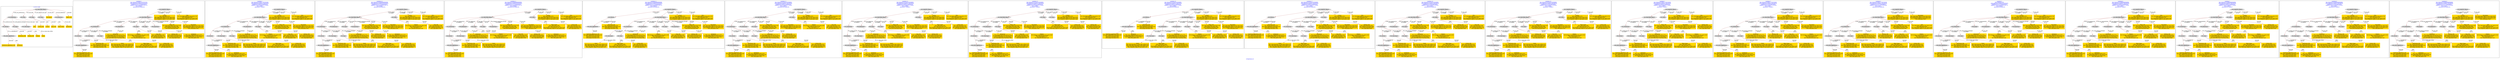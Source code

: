 digraph n0 {
fontcolor="blue"
remincross="true"
label="s29-gilcrease.csv"
subgraph cluster_0 {
label="1-correct model"
n2[style="filled",color="white",fillcolor="lightgray",label="E12_Production1"];
n3[style="filled",color="white",fillcolor="lightgray",label="E21_Person1"];
n4[style="filled",color="white",fillcolor="lightgray",label="E55_Type3"];
n5[style="filled",color="white",fillcolor="lightgray",label="E52_Time-Span1"];
n6[style="filled",color="white",fillcolor="lightgray",label="E82_Actor_Appellation1"];
n7[shape="plaintext",style="filled",fillcolor="gold",label="Attribution_URI"];
n8[style="filled",color="white",fillcolor="lightgray",label="E22_Man-Made_Object1"];
n9[style="filled",color="white",fillcolor="lightgray",label="E35_Title1"];
n10[style="filled",color="white",fillcolor="lightgray",label="E55_Type1"];
n11[style="filled",color="white",fillcolor="lightgray",label="E55_Type2"];
n12[shape="plaintext",style="filled",fillcolor="gold",label="Description"];
n13[style="filled",color="white",fillcolor="lightgray",label="E54_Dimension1"];
n14[shape="plaintext",style="filled",fillcolor="gold",label="Object_URI"];
n15[shape="plaintext",style="filled",fillcolor="gold",label="Title"];
n16[shape="plaintext",style="filled",fillcolor="gold",label="Dated"];
n17[shape="plaintext",style="filled",fillcolor="gold",label="Dimensions"];
n18[shape="plaintext",style="filled",fillcolor="gold",label="Culture_URI"];
n19[shape="plaintext",style="filled",fillcolor="gold",label="Culture"];
n20[shape="plaintext",style="filled",fillcolor="gold",label="Type_URI"];
n21[shape="plaintext",style="filled",fillcolor="gold",label="Object Name"];
n22[shape="plaintext",style="filled",fillcolor="gold",label="Medium_URI"];
n23[shape="plaintext",style="filled",fillcolor="gold",label="Medium"];
n24[shape="plaintext",style="filled",fillcolor="gold",label="Attribution_Appellation_URI"];
n25[shape="plaintext",style="filled",fillcolor="gold",label="Attribution"];
}
subgraph cluster_1 {
label="candidate 0\nlink coherence:0.9583333333333334\nnode coherence:0.9583333333333334\nconfidence:0.41175764430293876\nmapping score:0.5043160401644716\ncost:23.99855\n-precision:0.62-recall:0.65"
n27[style="filled",color="white",fillcolor="lightgray",label="E12_Production1"];
n28[style="filled",color="white",fillcolor="lightgray",label="E21_Person1"];
n29[style="filled",color="white",fillcolor="lightgray",label="E52_Time-Span2"];
n30[style="filled",color="white",fillcolor="lightgray",label="E55_Type1"];
n31[style="filled",color="white",fillcolor="lightgray",label="E82_Actor_Appellation1"];
n32[style="filled",color="white",fillcolor="lightgray",label="E22_Man-Made_Object1"];
n33[style="filled",color="white",fillcolor="lightgray",label="E54_Dimension1"];
n34[style="filled",color="white",fillcolor="lightgray",label="E55_Type2"];
n35[style="filled",color="white",fillcolor="lightgray",label="E55_Type3"];
n36[style="filled",color="white",fillcolor="lightgray",label="E8_Acquisition1"];
n37[style="filled",color="white",fillcolor="lightgray",label="E33_Linguistic_Object2"];
n38[shape="plaintext",style="filled",fillcolor="gold",label="Attribution_URI\n[E21_Person,classLink,0.335]\n[E82_Actor_Appellation,classLink,0.292]\n[E39_Actor,classLink,0.268]\n[E38_Image,classLink,0.106]"];
n39[shape="plaintext",style="filled",fillcolor="gold",label="Culture\n[E35_Title,label,0.325]\n[E22_Man-Made_Object,P3_has_note,0.263]\n[E73_Information_Object,P3_has_note,0.223]\n[E33_Linguistic_Object,P3_has_note,0.189]"];
n40[shape="plaintext",style="filled",fillcolor="gold",label="Medium_URI\n[E55_Type,classLink,0.401]\n[E57_Material,classLink,0.349]\n[E74_Group,classLink,0.202]\n[E55_Type,label,0.048]"];
n41[shape="plaintext",style="filled",fillcolor="gold",label="Object Name\n[E55_Type,label,0.496]\n[E55_Type,classLink,0.187]\n[E29_Design_or_Procedure,P3_has_note,0.164]\n[E22_Man-Made_Object,P3_has_note,0.154]"];
n42[shape="plaintext",style="filled",fillcolor="gold",label="Dimensions\n[E54_Dimension,P3_has_note,0.751]\n[E22_Man-Made_Object,P3_has_note,0.098]\n[E34_Inscription,P3_has_note,0.083]\n[E22_Man-Made_Object,classLink,0.068]"];
n43[shape="plaintext",style="filled",fillcolor="gold",label="Attribution_Appellation_URI\n[E82_Actor_Appellation,classLink,0.558]\n[E21_Person,classLink,0.362]\n[E39_Actor,classLink,0.058]\n[E38_Image,classLink,0.023]"];
n44[shape="plaintext",style="filled",fillcolor="gold",label="Attribution\n[E82_Actor_Appellation,label,0.532]\n[E22_Man-Made_Object,P3_has_note,0.158]\n[E8_Acquisition,P3_has_note,0.156]\n[E35_Title,label,0.154]"];
n45[shape="plaintext",style="filled",fillcolor="gold",label="Medium\n[E29_Design_or_Procedure,P3_has_note,0.305]\n[E57_Material,label,0.276]\n[E55_Type,label,0.271]\n[E57_Material,classLink,0.148]"];
n46[shape="plaintext",style="filled",fillcolor="gold",label="Object_URI\n[E22_Man-Made_Object,classLink,0.539]\n[E38_Image,classLink,0.196]\n[E78_Collection,classLink,0.196]\n[E39_Actor,classLink,0.069]"];
n47[shape="plaintext",style="filled",fillcolor="gold",label="Dated\n[E52_Time-Span,P82_at_some_time_within,0.47]\n[E52_Time-Span,P82a_begin_of_the_begin,0.226]\n[E52_Time-Span,P82b_end_of_the_end,0.163]\n[E33_Linguistic_Object,P3_has_note,0.141]"];
n48[shape="plaintext",style="filled",fillcolor="gold",label="Culture_URI\n[E55_Type,classLink,0.523]\n[E74_Group,classLink,0.243]\n[E57_Material,classLink,0.203]\n[E55_Type,label,0.032]"];
n49[shape="plaintext",style="filled",fillcolor="gold",label="Type_URI\n[E55_Type,classLink,0.556]\n[E74_Group,classLink,0.177]\n[E57_Material,classLink,0.159]\n[E55_Type,label,0.109]"];
n50[shape="plaintext",style="filled",fillcolor="gold",label="Title\n[E22_Man-Made_Object,P3_has_note,0.278]\n[E35_Title,label,0.263]\n[E73_Information_Object,P3_has_note,0.244]\n[E33_Linguistic_Object,P3_has_note,0.215]"];
n51[shape="plaintext",style="filled",fillcolor="gold",label="Description\n[E22_Man-Made_Object,P3_has_note,0.307]\n[E73_Information_Object,P3_has_note,0.263]\n[E33_Linguistic_Object,P3_has_note,0.225]\n[E35_Title,label,0.205]"];
}
subgraph cluster_2 {
label="candidate 1\nlink coherence:0.9565217391304348\nnode coherence:0.9565217391304348\nconfidence:0.43865257649656153\nmapping score:0.5245819147328084\ncost:22.99871\n-precision:0.7-recall:0.7"
n53[style="filled",color="white",fillcolor="lightgray",label="E12_Production1"];
n54[style="filled",color="white",fillcolor="lightgray",label="E21_Person1"];
n55[style="filled",color="white",fillcolor="lightgray",label="E52_Time-Span2"];
n56[style="filled",color="white",fillcolor="lightgray",label="E55_Type1"];
n57[style="filled",color="white",fillcolor="lightgray",label="E82_Actor_Appellation1"];
n58[style="filled",color="white",fillcolor="lightgray",label="E22_Man-Made_Object1"];
n59[style="filled",color="white",fillcolor="lightgray",label="E54_Dimension1"];
n60[style="filled",color="white",fillcolor="lightgray",label="E55_Type2"];
n61[style="filled",color="white",fillcolor="lightgray",label="E55_Type3"];
n62[style="filled",color="white",fillcolor="lightgray",label="E33_Linguistic_Object2"];
n63[shape="plaintext",style="filled",fillcolor="gold",label="Attribution_URI\n[E21_Person,classLink,0.335]\n[E82_Actor_Appellation,classLink,0.292]\n[E39_Actor,classLink,0.268]\n[E38_Image,classLink,0.106]"];
n64[shape="plaintext",style="filled",fillcolor="gold",label="Culture\n[E35_Title,label,0.325]\n[E22_Man-Made_Object,P3_has_note,0.263]\n[E73_Information_Object,P3_has_note,0.223]\n[E33_Linguistic_Object,P3_has_note,0.189]"];
n65[shape="plaintext",style="filled",fillcolor="gold",label="Medium_URI\n[E55_Type,classLink,0.401]\n[E57_Material,classLink,0.349]\n[E74_Group,classLink,0.202]\n[E55_Type,label,0.048]"];
n66[shape="plaintext",style="filled",fillcolor="gold",label="Object Name\n[E55_Type,label,0.496]\n[E55_Type,classLink,0.187]\n[E29_Design_or_Procedure,P3_has_note,0.164]\n[E22_Man-Made_Object,P3_has_note,0.154]"];
n67[shape="plaintext",style="filled",fillcolor="gold",label="Dimensions\n[E54_Dimension,P3_has_note,0.751]\n[E22_Man-Made_Object,P3_has_note,0.098]\n[E34_Inscription,P3_has_note,0.083]\n[E22_Man-Made_Object,classLink,0.068]"];
n68[shape="plaintext",style="filled",fillcolor="gold",label="Attribution_Appellation_URI\n[E82_Actor_Appellation,classLink,0.558]\n[E21_Person,classLink,0.362]\n[E39_Actor,classLink,0.058]\n[E38_Image,classLink,0.023]"];
n69[shape="plaintext",style="filled",fillcolor="gold",label="Attribution\n[E82_Actor_Appellation,label,0.532]\n[E22_Man-Made_Object,P3_has_note,0.158]\n[E8_Acquisition,P3_has_note,0.156]\n[E35_Title,label,0.154]"];
n70[shape="plaintext",style="filled",fillcolor="gold",label="Medium\n[E29_Design_or_Procedure,P3_has_note,0.305]\n[E57_Material,label,0.276]\n[E55_Type,label,0.271]\n[E57_Material,classLink,0.148]"];
n71[shape="plaintext",style="filled",fillcolor="gold",label="Object_URI\n[E22_Man-Made_Object,classLink,0.539]\n[E38_Image,classLink,0.196]\n[E78_Collection,classLink,0.196]\n[E39_Actor,classLink,0.069]"];
n72[shape="plaintext",style="filled",fillcolor="gold",label="Dated\n[E52_Time-Span,P82_at_some_time_within,0.47]\n[E52_Time-Span,P82a_begin_of_the_begin,0.226]\n[E52_Time-Span,P82b_end_of_the_end,0.163]\n[E33_Linguistic_Object,P3_has_note,0.141]"];
n73[shape="plaintext",style="filled",fillcolor="gold",label="Culture_URI\n[E55_Type,classLink,0.523]\n[E74_Group,classLink,0.243]\n[E57_Material,classLink,0.203]\n[E55_Type,label,0.032]"];
n74[shape="plaintext",style="filled",fillcolor="gold",label="Type_URI\n[E55_Type,classLink,0.556]\n[E74_Group,classLink,0.177]\n[E57_Material,classLink,0.159]\n[E55_Type,label,0.109]"];
n75[shape="plaintext",style="filled",fillcolor="gold",label="Title\n[E22_Man-Made_Object,P3_has_note,0.278]\n[E35_Title,label,0.263]\n[E73_Information_Object,P3_has_note,0.244]\n[E33_Linguistic_Object,P3_has_note,0.215]"];
n76[shape="plaintext",style="filled",fillcolor="gold",label="Description\n[E22_Man-Made_Object,P3_has_note,0.307]\n[E73_Information_Object,P3_has_note,0.263]\n[E33_Linguistic_Object,P3_has_note,0.225]\n[E35_Title,label,0.205]"];
}
subgraph cluster_3 {
label="candidate 10\nlink coherence:0.9166666666666666\nnode coherence:0.9583333333333334\nconfidence:0.41175764430293876\nmapping score:0.5043160401644716\ncost:23.9986\n-precision:0.58-recall:0.61"
n78[style="filled",color="white",fillcolor="lightgray",label="E12_Production1"];
n79[style="filled",color="white",fillcolor="lightgray",label="E21_Person1"];
n80[style="filled",color="white",fillcolor="lightgray",label="E52_Time-Span2"];
n81[style="filled",color="white",fillcolor="lightgray",label="E55_Type1"];
n82[style="filled",color="white",fillcolor="lightgray",label="E82_Actor_Appellation1"];
n83[style="filled",color="white",fillcolor="lightgray",label="E22_Man-Made_Object1"];
n84[style="filled",color="white",fillcolor="lightgray",label="E54_Dimension1"];
n85[style="filled",color="white",fillcolor="lightgray",label="E55_Type3"];
n86[style="filled",color="white",fillcolor="lightgray",label="E8_Acquisition1"];
n87[style="filled",color="white",fillcolor="lightgray",label="E33_Linguistic_Object2"];
n88[style="filled",color="white",fillcolor="lightgray",label="E55_Type2"];
n89[shape="plaintext",style="filled",fillcolor="gold",label="Attribution_URI\n[E21_Person,classLink,0.335]\n[E82_Actor_Appellation,classLink,0.292]\n[E39_Actor,classLink,0.268]\n[E38_Image,classLink,0.106]"];
n90[shape="plaintext",style="filled",fillcolor="gold",label="Culture\n[E35_Title,label,0.325]\n[E22_Man-Made_Object,P3_has_note,0.263]\n[E73_Information_Object,P3_has_note,0.223]\n[E33_Linguistic_Object,P3_has_note,0.189]"];
n91[shape="plaintext",style="filled",fillcolor="gold",label="Medium_URI\n[E55_Type,classLink,0.401]\n[E57_Material,classLink,0.349]\n[E74_Group,classLink,0.202]\n[E55_Type,label,0.048]"];
n92[shape="plaintext",style="filled",fillcolor="gold",label="Object Name\n[E55_Type,label,0.496]\n[E55_Type,classLink,0.187]\n[E29_Design_or_Procedure,P3_has_note,0.164]\n[E22_Man-Made_Object,P3_has_note,0.154]"];
n93[shape="plaintext",style="filled",fillcolor="gold",label="Dimensions\n[E54_Dimension,P3_has_note,0.751]\n[E22_Man-Made_Object,P3_has_note,0.098]\n[E34_Inscription,P3_has_note,0.083]\n[E22_Man-Made_Object,classLink,0.068]"];
n94[shape="plaintext",style="filled",fillcolor="gold",label="Attribution_Appellation_URI\n[E82_Actor_Appellation,classLink,0.558]\n[E21_Person,classLink,0.362]\n[E39_Actor,classLink,0.058]\n[E38_Image,classLink,0.023]"];
n95[shape="plaintext",style="filled",fillcolor="gold",label="Attribution\n[E82_Actor_Appellation,label,0.532]\n[E22_Man-Made_Object,P3_has_note,0.158]\n[E8_Acquisition,P3_has_note,0.156]\n[E35_Title,label,0.154]"];
n96[shape="plaintext",style="filled",fillcolor="gold",label="Medium\n[E29_Design_or_Procedure,P3_has_note,0.305]\n[E57_Material,label,0.276]\n[E55_Type,label,0.271]\n[E57_Material,classLink,0.148]"];
n97[shape="plaintext",style="filled",fillcolor="gold",label="Object_URI\n[E22_Man-Made_Object,classLink,0.539]\n[E38_Image,classLink,0.196]\n[E78_Collection,classLink,0.196]\n[E39_Actor,classLink,0.069]"];
n98[shape="plaintext",style="filled",fillcolor="gold",label="Dated\n[E52_Time-Span,P82_at_some_time_within,0.47]\n[E52_Time-Span,P82a_begin_of_the_begin,0.226]\n[E52_Time-Span,P82b_end_of_the_end,0.163]\n[E33_Linguistic_Object,P3_has_note,0.141]"];
n99[shape="plaintext",style="filled",fillcolor="gold",label="Culture_URI\n[E55_Type,classLink,0.523]\n[E74_Group,classLink,0.243]\n[E57_Material,classLink,0.203]\n[E55_Type,label,0.032]"];
n100[shape="plaintext",style="filled",fillcolor="gold",label="Type_URI\n[E55_Type,classLink,0.556]\n[E74_Group,classLink,0.177]\n[E57_Material,classLink,0.159]\n[E55_Type,label,0.109]"];
n101[shape="plaintext",style="filled",fillcolor="gold",label="Title\n[E22_Man-Made_Object,P3_has_note,0.278]\n[E35_Title,label,0.263]\n[E73_Information_Object,P3_has_note,0.244]\n[E33_Linguistic_Object,P3_has_note,0.215]"];
n102[shape="plaintext",style="filled",fillcolor="gold",label="Description\n[E22_Man-Made_Object,P3_has_note,0.307]\n[E73_Information_Object,P3_has_note,0.263]\n[E33_Linguistic_Object,P3_has_note,0.225]\n[E35_Title,label,0.205]"];
}
subgraph cluster_4 {
label="candidate 11\nlink coherence:0.9166666666666666\nnode coherence:0.9583333333333334\nconfidence:0.41175764430293876\nmapping score:0.5043160401644716\ncost:23.99868\n-precision:0.62-recall:0.65"
n104[style="filled",color="white",fillcolor="lightgray",label="E12_Production1"];
n105[style="filled",color="white",fillcolor="lightgray",label="E21_Person1"];
n106[style="filled",color="white",fillcolor="lightgray",label="E52_Time-Span2"];
n107[style="filled",color="white",fillcolor="lightgray",label="E82_Actor_Appellation1"];
n108[style="filled",color="white",fillcolor="lightgray",label="E22_Man-Made_Object1"];
n109[style="filled",color="white",fillcolor="lightgray",label="E54_Dimension1"];
n110[style="filled",color="white",fillcolor="lightgray",label="E55_Type2"];
n111[style="filled",color="white",fillcolor="lightgray",label="E55_Type3"];
n112[style="filled",color="white",fillcolor="lightgray",label="E8_Acquisition1"];
n113[style="filled",color="white",fillcolor="lightgray",label="E33_Linguistic_Object2"];
n114[style="filled",color="white",fillcolor="lightgray",label="E55_Type1"];
n115[shape="plaintext",style="filled",fillcolor="gold",label="Attribution_URI\n[E21_Person,classLink,0.335]\n[E82_Actor_Appellation,classLink,0.292]\n[E39_Actor,classLink,0.268]\n[E38_Image,classLink,0.106]"];
n116[shape="plaintext",style="filled",fillcolor="gold",label="Culture\n[E35_Title,label,0.325]\n[E22_Man-Made_Object,P3_has_note,0.263]\n[E73_Information_Object,P3_has_note,0.223]\n[E33_Linguistic_Object,P3_has_note,0.189]"];
n117[shape="plaintext",style="filled",fillcolor="gold",label="Medium_URI\n[E55_Type,classLink,0.401]\n[E57_Material,classLink,0.349]\n[E74_Group,classLink,0.202]\n[E55_Type,label,0.048]"];
n118[shape="plaintext",style="filled",fillcolor="gold",label="Object Name\n[E55_Type,label,0.496]\n[E55_Type,classLink,0.187]\n[E29_Design_or_Procedure,P3_has_note,0.164]\n[E22_Man-Made_Object,P3_has_note,0.154]"];
n119[shape="plaintext",style="filled",fillcolor="gold",label="Dimensions\n[E54_Dimension,P3_has_note,0.751]\n[E22_Man-Made_Object,P3_has_note,0.098]\n[E34_Inscription,P3_has_note,0.083]\n[E22_Man-Made_Object,classLink,0.068]"];
n120[shape="plaintext",style="filled",fillcolor="gold",label="Attribution_Appellation_URI\n[E82_Actor_Appellation,classLink,0.558]\n[E21_Person,classLink,0.362]\n[E39_Actor,classLink,0.058]\n[E38_Image,classLink,0.023]"];
n121[shape="plaintext",style="filled",fillcolor="gold",label="Attribution\n[E82_Actor_Appellation,label,0.532]\n[E22_Man-Made_Object,P3_has_note,0.158]\n[E8_Acquisition,P3_has_note,0.156]\n[E35_Title,label,0.154]"];
n122[shape="plaintext",style="filled",fillcolor="gold",label="Medium\n[E29_Design_or_Procedure,P3_has_note,0.305]\n[E57_Material,label,0.276]\n[E55_Type,label,0.271]\n[E57_Material,classLink,0.148]"];
n123[shape="plaintext",style="filled",fillcolor="gold",label="Object_URI\n[E22_Man-Made_Object,classLink,0.539]\n[E38_Image,classLink,0.196]\n[E78_Collection,classLink,0.196]\n[E39_Actor,classLink,0.069]"];
n124[shape="plaintext",style="filled",fillcolor="gold",label="Dated\n[E52_Time-Span,P82_at_some_time_within,0.47]\n[E52_Time-Span,P82a_begin_of_the_begin,0.226]\n[E52_Time-Span,P82b_end_of_the_end,0.163]\n[E33_Linguistic_Object,P3_has_note,0.141]"];
n125[shape="plaintext",style="filled",fillcolor="gold",label="Culture_URI\n[E55_Type,classLink,0.523]\n[E74_Group,classLink,0.243]\n[E57_Material,classLink,0.203]\n[E55_Type,label,0.032]"];
n126[shape="plaintext",style="filled",fillcolor="gold",label="Type_URI\n[E55_Type,classLink,0.556]\n[E74_Group,classLink,0.177]\n[E57_Material,classLink,0.159]\n[E55_Type,label,0.109]"];
n127[shape="plaintext",style="filled",fillcolor="gold",label="Title\n[E22_Man-Made_Object,P3_has_note,0.278]\n[E35_Title,label,0.263]\n[E73_Information_Object,P3_has_note,0.244]\n[E33_Linguistic_Object,P3_has_note,0.215]"];
n128[shape="plaintext",style="filled",fillcolor="gold",label="Description\n[E22_Man-Made_Object,P3_has_note,0.307]\n[E73_Information_Object,P3_has_note,0.263]\n[E33_Linguistic_Object,P3_has_note,0.225]\n[E35_Title,label,0.205]"];
}
subgraph cluster_5 {
label="candidate 12\nlink coherence:0.9166666666666666\nnode coherence:0.9583333333333334\nconfidence:0.41175764430293876\nmapping score:0.5043160401644716\ncost:23.99878\n-precision:0.58-recall:0.61"
n130[style="filled",color="white",fillcolor="lightgray",label="E12_Production1"];
n131[style="filled",color="white",fillcolor="lightgray",label="E52_Time-Span2"];
n132[style="filled",color="white",fillcolor="lightgray",label="E55_Type1"];
n133[style="filled",color="white",fillcolor="lightgray",label="E21_Person1"];
n134[style="filled",color="white",fillcolor="lightgray",label="E82_Actor_Appellation1"];
n135[style="filled",color="white",fillcolor="lightgray",label="E22_Man-Made_Object1"];
n136[style="filled",color="white",fillcolor="lightgray",label="E54_Dimension1"];
n137[style="filled",color="white",fillcolor="lightgray",label="E55_Type2"];
n138[style="filled",color="white",fillcolor="lightgray",label="E55_Type3"];
n139[style="filled",color="white",fillcolor="lightgray",label="E8_Acquisition1"];
n140[style="filled",color="white",fillcolor="lightgray",label="E33_Linguistic_Object2"];
n141[shape="plaintext",style="filled",fillcolor="gold",label="Attribution_URI\n[E21_Person,classLink,0.335]\n[E82_Actor_Appellation,classLink,0.292]\n[E39_Actor,classLink,0.268]\n[E38_Image,classLink,0.106]"];
n142[shape="plaintext",style="filled",fillcolor="gold",label="Culture\n[E35_Title,label,0.325]\n[E22_Man-Made_Object,P3_has_note,0.263]\n[E73_Information_Object,P3_has_note,0.223]\n[E33_Linguistic_Object,P3_has_note,0.189]"];
n143[shape="plaintext",style="filled",fillcolor="gold",label="Medium_URI\n[E55_Type,classLink,0.401]\n[E57_Material,classLink,0.349]\n[E74_Group,classLink,0.202]\n[E55_Type,label,0.048]"];
n144[shape="plaintext",style="filled",fillcolor="gold",label="Object Name\n[E55_Type,label,0.496]\n[E55_Type,classLink,0.187]\n[E29_Design_or_Procedure,P3_has_note,0.164]\n[E22_Man-Made_Object,P3_has_note,0.154]"];
n145[shape="plaintext",style="filled",fillcolor="gold",label="Dimensions\n[E54_Dimension,P3_has_note,0.751]\n[E22_Man-Made_Object,P3_has_note,0.098]\n[E34_Inscription,P3_has_note,0.083]\n[E22_Man-Made_Object,classLink,0.068]"];
n146[shape="plaintext",style="filled",fillcolor="gold",label="Attribution_Appellation_URI\n[E82_Actor_Appellation,classLink,0.558]\n[E21_Person,classLink,0.362]\n[E39_Actor,classLink,0.058]\n[E38_Image,classLink,0.023]"];
n147[shape="plaintext",style="filled",fillcolor="gold",label="Attribution\n[E82_Actor_Appellation,label,0.532]\n[E22_Man-Made_Object,P3_has_note,0.158]\n[E8_Acquisition,P3_has_note,0.156]\n[E35_Title,label,0.154]"];
n148[shape="plaintext",style="filled",fillcolor="gold",label="Medium\n[E29_Design_or_Procedure,P3_has_note,0.305]\n[E57_Material,label,0.276]\n[E55_Type,label,0.271]\n[E57_Material,classLink,0.148]"];
n149[shape="plaintext",style="filled",fillcolor="gold",label="Object_URI\n[E22_Man-Made_Object,classLink,0.539]\n[E38_Image,classLink,0.196]\n[E78_Collection,classLink,0.196]\n[E39_Actor,classLink,0.069]"];
n150[shape="plaintext",style="filled",fillcolor="gold",label="Dated\n[E52_Time-Span,P82_at_some_time_within,0.47]\n[E52_Time-Span,P82a_begin_of_the_begin,0.226]\n[E52_Time-Span,P82b_end_of_the_end,0.163]\n[E33_Linguistic_Object,P3_has_note,0.141]"];
n151[shape="plaintext",style="filled",fillcolor="gold",label="Culture_URI\n[E55_Type,classLink,0.523]\n[E74_Group,classLink,0.243]\n[E57_Material,classLink,0.203]\n[E55_Type,label,0.032]"];
n152[shape="plaintext",style="filled",fillcolor="gold",label="Type_URI\n[E55_Type,classLink,0.556]\n[E74_Group,classLink,0.177]\n[E57_Material,classLink,0.159]\n[E55_Type,label,0.109]"];
n153[shape="plaintext",style="filled",fillcolor="gold",label="Title\n[E22_Man-Made_Object,P3_has_note,0.278]\n[E35_Title,label,0.263]\n[E73_Information_Object,P3_has_note,0.244]\n[E33_Linguistic_Object,P3_has_note,0.215]"];
n154[shape="plaintext",style="filled",fillcolor="gold",label="Description\n[E22_Man-Made_Object,P3_has_note,0.307]\n[E73_Information_Object,P3_has_note,0.263]\n[E33_Linguistic_Object,P3_has_note,0.225]\n[E35_Title,label,0.205]"];
}
subgraph cluster_6 {
label="candidate 13\nlink coherence:0.9130434782608695\nnode coherence:0.9565217391304348\nconfidence:0.43865257649656153\nmapping score:0.5245819147328084\ncost:22.99876\n-precision:0.65-recall:0.65"
n156[style="filled",color="white",fillcolor="lightgray",label="E12_Production1"];
n157[style="filled",color="white",fillcolor="lightgray",label="E21_Person1"];
n158[style="filled",color="white",fillcolor="lightgray",label="E52_Time-Span2"];
n159[style="filled",color="white",fillcolor="lightgray",label="E55_Type1"];
n160[style="filled",color="white",fillcolor="lightgray",label="E82_Actor_Appellation1"];
n161[style="filled",color="white",fillcolor="lightgray",label="E22_Man-Made_Object1"];
n162[style="filled",color="white",fillcolor="lightgray",label="E54_Dimension1"];
n163[style="filled",color="white",fillcolor="lightgray",label="E55_Type3"];
n164[style="filled",color="white",fillcolor="lightgray",label="E33_Linguistic_Object2"];
n165[style="filled",color="white",fillcolor="lightgray",label="E55_Type2"];
n166[shape="plaintext",style="filled",fillcolor="gold",label="Attribution_URI\n[E21_Person,classLink,0.335]\n[E82_Actor_Appellation,classLink,0.292]\n[E39_Actor,classLink,0.268]\n[E38_Image,classLink,0.106]"];
n167[shape="plaintext",style="filled",fillcolor="gold",label="Culture\n[E35_Title,label,0.325]\n[E22_Man-Made_Object,P3_has_note,0.263]\n[E73_Information_Object,P3_has_note,0.223]\n[E33_Linguistic_Object,P3_has_note,0.189]"];
n168[shape="plaintext",style="filled",fillcolor="gold",label="Medium_URI\n[E55_Type,classLink,0.401]\n[E57_Material,classLink,0.349]\n[E74_Group,classLink,0.202]\n[E55_Type,label,0.048]"];
n169[shape="plaintext",style="filled",fillcolor="gold",label="Object Name\n[E55_Type,label,0.496]\n[E55_Type,classLink,0.187]\n[E29_Design_or_Procedure,P3_has_note,0.164]\n[E22_Man-Made_Object,P3_has_note,0.154]"];
n170[shape="plaintext",style="filled",fillcolor="gold",label="Dimensions\n[E54_Dimension,P3_has_note,0.751]\n[E22_Man-Made_Object,P3_has_note,0.098]\n[E34_Inscription,P3_has_note,0.083]\n[E22_Man-Made_Object,classLink,0.068]"];
n171[shape="plaintext",style="filled",fillcolor="gold",label="Attribution_Appellation_URI\n[E82_Actor_Appellation,classLink,0.558]\n[E21_Person,classLink,0.362]\n[E39_Actor,classLink,0.058]\n[E38_Image,classLink,0.023]"];
n172[shape="plaintext",style="filled",fillcolor="gold",label="Attribution\n[E82_Actor_Appellation,label,0.532]\n[E22_Man-Made_Object,P3_has_note,0.158]\n[E8_Acquisition,P3_has_note,0.156]\n[E35_Title,label,0.154]"];
n173[shape="plaintext",style="filled",fillcolor="gold",label="Medium\n[E29_Design_or_Procedure,P3_has_note,0.305]\n[E57_Material,label,0.276]\n[E55_Type,label,0.271]\n[E57_Material,classLink,0.148]"];
n174[shape="plaintext",style="filled",fillcolor="gold",label="Object_URI\n[E22_Man-Made_Object,classLink,0.539]\n[E38_Image,classLink,0.196]\n[E78_Collection,classLink,0.196]\n[E39_Actor,classLink,0.069]"];
n175[shape="plaintext",style="filled",fillcolor="gold",label="Dated\n[E52_Time-Span,P82_at_some_time_within,0.47]\n[E52_Time-Span,P82a_begin_of_the_begin,0.226]\n[E52_Time-Span,P82b_end_of_the_end,0.163]\n[E33_Linguistic_Object,P3_has_note,0.141]"];
n176[shape="plaintext",style="filled",fillcolor="gold",label="Culture_URI\n[E55_Type,classLink,0.523]\n[E74_Group,classLink,0.243]\n[E57_Material,classLink,0.203]\n[E55_Type,label,0.032]"];
n177[shape="plaintext",style="filled",fillcolor="gold",label="Type_URI\n[E55_Type,classLink,0.556]\n[E74_Group,classLink,0.177]\n[E57_Material,classLink,0.159]\n[E55_Type,label,0.109]"];
n178[shape="plaintext",style="filled",fillcolor="gold",label="Title\n[E22_Man-Made_Object,P3_has_note,0.278]\n[E35_Title,label,0.263]\n[E73_Information_Object,P3_has_note,0.244]\n[E33_Linguistic_Object,P3_has_note,0.215]"];
n179[shape="plaintext",style="filled",fillcolor="gold",label="Description\n[E22_Man-Made_Object,P3_has_note,0.307]\n[E73_Information_Object,P3_has_note,0.263]\n[E33_Linguistic_Object,P3_has_note,0.225]\n[E35_Title,label,0.205]"];
}
subgraph cluster_7 {
label="candidate 14\nlink coherence:0.9130434782608695\nnode coherence:0.9565217391304348\nconfidence:0.43865257649656153\nmapping score:0.5245819147328084\ncost:22.99884\n-precision:0.7-recall:0.7"
n181[style="filled",color="white",fillcolor="lightgray",label="E12_Production1"];
n182[style="filled",color="white",fillcolor="lightgray",label="E21_Person1"];
n183[style="filled",color="white",fillcolor="lightgray",label="E52_Time-Span2"];
n184[style="filled",color="white",fillcolor="lightgray",label="E82_Actor_Appellation1"];
n185[style="filled",color="white",fillcolor="lightgray",label="E22_Man-Made_Object1"];
n186[style="filled",color="white",fillcolor="lightgray",label="E54_Dimension1"];
n187[style="filled",color="white",fillcolor="lightgray",label="E55_Type2"];
n188[style="filled",color="white",fillcolor="lightgray",label="E55_Type3"];
n189[style="filled",color="white",fillcolor="lightgray",label="E33_Linguistic_Object2"];
n190[style="filled",color="white",fillcolor="lightgray",label="E55_Type1"];
n191[shape="plaintext",style="filled",fillcolor="gold",label="Attribution_URI\n[E21_Person,classLink,0.335]\n[E82_Actor_Appellation,classLink,0.292]\n[E39_Actor,classLink,0.268]\n[E38_Image,classLink,0.106]"];
n192[shape="plaintext",style="filled",fillcolor="gold",label="Culture\n[E35_Title,label,0.325]\n[E22_Man-Made_Object,P3_has_note,0.263]\n[E73_Information_Object,P3_has_note,0.223]\n[E33_Linguistic_Object,P3_has_note,0.189]"];
n193[shape="plaintext",style="filled",fillcolor="gold",label="Medium_URI\n[E55_Type,classLink,0.401]\n[E57_Material,classLink,0.349]\n[E74_Group,classLink,0.202]\n[E55_Type,label,0.048]"];
n194[shape="plaintext",style="filled",fillcolor="gold",label="Object Name\n[E55_Type,label,0.496]\n[E55_Type,classLink,0.187]\n[E29_Design_or_Procedure,P3_has_note,0.164]\n[E22_Man-Made_Object,P3_has_note,0.154]"];
n195[shape="plaintext",style="filled",fillcolor="gold",label="Dimensions\n[E54_Dimension,P3_has_note,0.751]\n[E22_Man-Made_Object,P3_has_note,0.098]\n[E34_Inscription,P3_has_note,0.083]\n[E22_Man-Made_Object,classLink,0.068]"];
n196[shape="plaintext",style="filled",fillcolor="gold",label="Attribution_Appellation_URI\n[E82_Actor_Appellation,classLink,0.558]\n[E21_Person,classLink,0.362]\n[E39_Actor,classLink,0.058]\n[E38_Image,classLink,0.023]"];
n197[shape="plaintext",style="filled",fillcolor="gold",label="Attribution\n[E82_Actor_Appellation,label,0.532]\n[E22_Man-Made_Object,P3_has_note,0.158]\n[E8_Acquisition,P3_has_note,0.156]\n[E35_Title,label,0.154]"];
n198[shape="plaintext",style="filled",fillcolor="gold",label="Medium\n[E29_Design_or_Procedure,P3_has_note,0.305]\n[E57_Material,label,0.276]\n[E55_Type,label,0.271]\n[E57_Material,classLink,0.148]"];
n199[shape="plaintext",style="filled",fillcolor="gold",label="Object_URI\n[E22_Man-Made_Object,classLink,0.539]\n[E38_Image,classLink,0.196]\n[E78_Collection,classLink,0.196]\n[E39_Actor,classLink,0.069]"];
n200[shape="plaintext",style="filled",fillcolor="gold",label="Dated\n[E52_Time-Span,P82_at_some_time_within,0.47]\n[E52_Time-Span,P82a_begin_of_the_begin,0.226]\n[E52_Time-Span,P82b_end_of_the_end,0.163]\n[E33_Linguistic_Object,P3_has_note,0.141]"];
n201[shape="plaintext",style="filled",fillcolor="gold",label="Culture_URI\n[E55_Type,classLink,0.523]\n[E74_Group,classLink,0.243]\n[E57_Material,classLink,0.203]\n[E55_Type,label,0.032]"];
n202[shape="plaintext",style="filled",fillcolor="gold",label="Type_URI\n[E55_Type,classLink,0.556]\n[E74_Group,classLink,0.177]\n[E57_Material,classLink,0.159]\n[E55_Type,label,0.109]"];
n203[shape="plaintext",style="filled",fillcolor="gold",label="Title\n[E22_Man-Made_Object,P3_has_note,0.278]\n[E35_Title,label,0.263]\n[E73_Information_Object,P3_has_note,0.244]\n[E33_Linguistic_Object,P3_has_note,0.215]"];
n204[shape="plaintext",style="filled",fillcolor="gold",label="Description\n[E22_Man-Made_Object,P3_has_note,0.307]\n[E73_Information_Object,P3_has_note,0.263]\n[E33_Linguistic_Object,P3_has_note,0.225]\n[E35_Title,label,0.205]"];
}
subgraph cluster_8 {
label="candidate 15\nlink coherence:0.9130434782608695\nnode coherence:0.9565217391304348\nconfidence:0.43865257649656153\nmapping score:0.5245819147328084\ncost:22.99891\n-precision:0.7-recall:0.7"
n206[style="filled",color="white",fillcolor="lightgray",label="E12_Production1"];
n207[style="filled",color="white",fillcolor="lightgray",label="E21_Person1"];
n208[style="filled",color="white",fillcolor="lightgray",label="E52_Time-Span2"];
n209[style="filled",color="white",fillcolor="lightgray",label="E82_Actor_Appellation1"];
n210[style="filled",color="white",fillcolor="lightgray",label="E22_Man-Made_Object1"];
n211[style="filled",color="white",fillcolor="lightgray",label="E54_Dimension1"];
n212[style="filled",color="white",fillcolor="lightgray",label="E55_Type3"];
n213[style="filled",color="white",fillcolor="lightgray",label="E33_Linguistic_Object2"];
n214[style="filled",color="white",fillcolor="lightgray",label="E55_Type1"];
n215[style="filled",color="white",fillcolor="lightgray",label="E55_Type4"];
n216[shape="plaintext",style="filled",fillcolor="gold",label="Attribution_URI\n[E21_Person,classLink,0.335]\n[E82_Actor_Appellation,classLink,0.292]\n[E39_Actor,classLink,0.268]\n[E38_Image,classLink,0.106]"];
n217[shape="plaintext",style="filled",fillcolor="gold",label="Culture\n[E35_Title,label,0.325]\n[E22_Man-Made_Object,P3_has_note,0.263]\n[E73_Information_Object,P3_has_note,0.223]\n[E33_Linguistic_Object,P3_has_note,0.189]"];
n218[shape="plaintext",style="filled",fillcolor="gold",label="Type_URI\n[E55_Type,classLink,0.556]\n[E74_Group,classLink,0.177]\n[E57_Material,classLink,0.159]\n[E55_Type,label,0.109]"];
n219[shape="plaintext",style="filled",fillcolor="gold",label="Object Name\n[E55_Type,label,0.496]\n[E55_Type,classLink,0.187]\n[E29_Design_or_Procedure,P3_has_note,0.164]\n[E22_Man-Made_Object,P3_has_note,0.154]"];
n220[shape="plaintext",style="filled",fillcolor="gold",label="Medium\n[E29_Design_or_Procedure,P3_has_note,0.305]\n[E57_Material,label,0.276]\n[E55_Type,label,0.271]\n[E57_Material,classLink,0.148]"];
n221[shape="plaintext",style="filled",fillcolor="gold",label="Medium_URI\n[E55_Type,classLink,0.401]\n[E57_Material,classLink,0.349]\n[E74_Group,classLink,0.202]\n[E55_Type,label,0.048]"];
n222[shape="plaintext",style="filled",fillcolor="gold",label="Dimensions\n[E54_Dimension,P3_has_note,0.751]\n[E22_Man-Made_Object,P3_has_note,0.098]\n[E34_Inscription,P3_has_note,0.083]\n[E22_Man-Made_Object,classLink,0.068]"];
n223[shape="plaintext",style="filled",fillcolor="gold",label="Attribution_Appellation_URI\n[E82_Actor_Appellation,classLink,0.558]\n[E21_Person,classLink,0.362]\n[E39_Actor,classLink,0.058]\n[E38_Image,classLink,0.023]"];
n224[shape="plaintext",style="filled",fillcolor="gold",label="Attribution\n[E82_Actor_Appellation,label,0.532]\n[E22_Man-Made_Object,P3_has_note,0.158]\n[E8_Acquisition,P3_has_note,0.156]\n[E35_Title,label,0.154]"];
n225[shape="plaintext",style="filled",fillcolor="gold",label="Object_URI\n[E22_Man-Made_Object,classLink,0.539]\n[E38_Image,classLink,0.196]\n[E78_Collection,classLink,0.196]\n[E39_Actor,classLink,0.069]"];
n226[shape="plaintext",style="filled",fillcolor="gold",label="Dated\n[E52_Time-Span,P82_at_some_time_within,0.47]\n[E52_Time-Span,P82a_begin_of_the_begin,0.226]\n[E52_Time-Span,P82b_end_of_the_end,0.163]\n[E33_Linguistic_Object,P3_has_note,0.141]"];
n227[shape="plaintext",style="filled",fillcolor="gold",label="Culture_URI\n[E55_Type,classLink,0.523]\n[E74_Group,classLink,0.243]\n[E57_Material,classLink,0.203]\n[E55_Type,label,0.032]"];
n228[shape="plaintext",style="filled",fillcolor="gold",label="Title\n[E22_Man-Made_Object,P3_has_note,0.278]\n[E35_Title,label,0.263]\n[E73_Information_Object,P3_has_note,0.244]\n[E33_Linguistic_Object,P3_has_note,0.215]"];
n229[shape="plaintext",style="filled",fillcolor="gold",label="Description\n[E22_Man-Made_Object,P3_has_note,0.307]\n[E73_Information_Object,P3_has_note,0.263]\n[E33_Linguistic_Object,P3_has_note,0.225]\n[E35_Title,label,0.205]"];
}
subgraph cluster_9 {
label="candidate 16\nlink coherence:0.9130434782608695\nnode coherence:0.9565217391304348\nconfidence:0.43865257649656153\nmapping score:0.5245819147328084\ncost:22.99894\n-precision:0.65-recall:0.65"
n231[style="filled",color="white",fillcolor="lightgray",label="E12_Production1"];
n232[style="filled",color="white",fillcolor="lightgray",label="E52_Time-Span2"];
n233[style="filled",color="white",fillcolor="lightgray",label="E55_Type1"];
n234[style="filled",color="white",fillcolor="lightgray",label="E21_Person1"];
n235[style="filled",color="white",fillcolor="lightgray",label="E82_Actor_Appellation1"];
n236[style="filled",color="white",fillcolor="lightgray",label="E22_Man-Made_Object1"];
n237[style="filled",color="white",fillcolor="lightgray",label="E54_Dimension1"];
n238[style="filled",color="white",fillcolor="lightgray",label="E55_Type2"];
n239[style="filled",color="white",fillcolor="lightgray",label="E55_Type3"];
n240[style="filled",color="white",fillcolor="lightgray",label="E33_Linguistic_Object2"];
n241[shape="plaintext",style="filled",fillcolor="gold",label="Attribution_URI\n[E21_Person,classLink,0.335]\n[E82_Actor_Appellation,classLink,0.292]\n[E39_Actor,classLink,0.268]\n[E38_Image,classLink,0.106]"];
n242[shape="plaintext",style="filled",fillcolor="gold",label="Culture\n[E35_Title,label,0.325]\n[E22_Man-Made_Object,P3_has_note,0.263]\n[E73_Information_Object,P3_has_note,0.223]\n[E33_Linguistic_Object,P3_has_note,0.189]"];
n243[shape="plaintext",style="filled",fillcolor="gold",label="Medium_URI\n[E55_Type,classLink,0.401]\n[E57_Material,classLink,0.349]\n[E74_Group,classLink,0.202]\n[E55_Type,label,0.048]"];
n244[shape="plaintext",style="filled",fillcolor="gold",label="Object Name\n[E55_Type,label,0.496]\n[E55_Type,classLink,0.187]\n[E29_Design_or_Procedure,P3_has_note,0.164]\n[E22_Man-Made_Object,P3_has_note,0.154]"];
n245[shape="plaintext",style="filled",fillcolor="gold",label="Dimensions\n[E54_Dimension,P3_has_note,0.751]\n[E22_Man-Made_Object,P3_has_note,0.098]\n[E34_Inscription,P3_has_note,0.083]\n[E22_Man-Made_Object,classLink,0.068]"];
n246[shape="plaintext",style="filled",fillcolor="gold",label="Attribution_Appellation_URI\n[E82_Actor_Appellation,classLink,0.558]\n[E21_Person,classLink,0.362]\n[E39_Actor,classLink,0.058]\n[E38_Image,classLink,0.023]"];
n247[shape="plaintext",style="filled",fillcolor="gold",label="Attribution\n[E82_Actor_Appellation,label,0.532]\n[E22_Man-Made_Object,P3_has_note,0.158]\n[E8_Acquisition,P3_has_note,0.156]\n[E35_Title,label,0.154]"];
n248[shape="plaintext",style="filled",fillcolor="gold",label="Medium\n[E29_Design_or_Procedure,P3_has_note,0.305]\n[E57_Material,label,0.276]\n[E55_Type,label,0.271]\n[E57_Material,classLink,0.148]"];
n249[shape="plaintext",style="filled",fillcolor="gold",label="Object_URI\n[E22_Man-Made_Object,classLink,0.539]\n[E38_Image,classLink,0.196]\n[E78_Collection,classLink,0.196]\n[E39_Actor,classLink,0.069]"];
n250[shape="plaintext",style="filled",fillcolor="gold",label="Dated\n[E52_Time-Span,P82_at_some_time_within,0.47]\n[E52_Time-Span,P82a_begin_of_the_begin,0.226]\n[E52_Time-Span,P82b_end_of_the_end,0.163]\n[E33_Linguistic_Object,P3_has_note,0.141]"];
n251[shape="plaintext",style="filled",fillcolor="gold",label="Culture_URI\n[E55_Type,classLink,0.523]\n[E74_Group,classLink,0.243]\n[E57_Material,classLink,0.203]\n[E55_Type,label,0.032]"];
n252[shape="plaintext",style="filled",fillcolor="gold",label="Type_URI\n[E55_Type,classLink,0.556]\n[E74_Group,classLink,0.177]\n[E57_Material,classLink,0.159]\n[E55_Type,label,0.109]"];
n253[shape="plaintext",style="filled",fillcolor="gold",label="Title\n[E22_Man-Made_Object,P3_has_note,0.278]\n[E35_Title,label,0.263]\n[E73_Information_Object,P3_has_note,0.244]\n[E33_Linguistic_Object,P3_has_note,0.215]"];
n254[shape="plaintext",style="filled",fillcolor="gold",label="Description\n[E22_Man-Made_Object,P3_has_note,0.307]\n[E73_Information_Object,P3_has_note,0.263]\n[E33_Linguistic_Object,P3_has_note,0.225]\n[E35_Title,label,0.205]"];
}
subgraph cluster_10 {
label="candidate 17\nlink coherence:0.9130434782608695\nnode coherence:0.9565217391304348\nconfidence:0.43865257649656153\nmapping score:0.5245819147328084\ncost:22.99901\n-precision:0.65-recall:0.65"
n256[style="filled",color="white",fillcolor="lightgray",label="E12_Production1"];
n257[style="filled",color="white",fillcolor="lightgray",label="E52_Time-Span2"];
n258[style="filled",color="white",fillcolor="lightgray",label="E55_Type1"];
n259[style="filled",color="white",fillcolor="lightgray",label="E21_Person1"];
n260[style="filled",color="white",fillcolor="lightgray",label="E82_Actor_Appellation1"];
n261[style="filled",color="white",fillcolor="lightgray",label="E22_Man-Made_Object1"];
n262[style="filled",color="white",fillcolor="lightgray",label="E54_Dimension1"];
n263[style="filled",color="white",fillcolor="lightgray",label="E55_Type3"];
n264[style="filled",color="white",fillcolor="lightgray",label="E33_Linguistic_Object2"];
n265[style="filled",color="white",fillcolor="lightgray",label="E55_Type4"];
n266[shape="plaintext",style="filled",fillcolor="gold",label="Attribution_URI\n[E21_Person,classLink,0.335]\n[E82_Actor_Appellation,classLink,0.292]\n[E39_Actor,classLink,0.268]\n[E38_Image,classLink,0.106]"];
n267[shape="plaintext",style="filled",fillcolor="gold",label="Culture\n[E35_Title,label,0.325]\n[E22_Man-Made_Object,P3_has_note,0.263]\n[E73_Information_Object,P3_has_note,0.223]\n[E33_Linguistic_Object,P3_has_note,0.189]"];
n268[shape="plaintext",style="filled",fillcolor="gold",label="Type_URI\n[E55_Type,classLink,0.556]\n[E74_Group,classLink,0.177]\n[E57_Material,classLink,0.159]\n[E55_Type,label,0.109]"];
n269[shape="plaintext",style="filled",fillcolor="gold",label="Object Name\n[E55_Type,label,0.496]\n[E55_Type,classLink,0.187]\n[E29_Design_or_Procedure,P3_has_note,0.164]\n[E22_Man-Made_Object,P3_has_note,0.154]"];
n270[shape="plaintext",style="filled",fillcolor="gold",label="Medium\n[E29_Design_or_Procedure,P3_has_note,0.305]\n[E57_Material,label,0.276]\n[E55_Type,label,0.271]\n[E57_Material,classLink,0.148]"];
n271[shape="plaintext",style="filled",fillcolor="gold",label="Medium_URI\n[E55_Type,classLink,0.401]\n[E57_Material,classLink,0.349]\n[E74_Group,classLink,0.202]\n[E55_Type,label,0.048]"];
n272[shape="plaintext",style="filled",fillcolor="gold",label="Dimensions\n[E54_Dimension,P3_has_note,0.751]\n[E22_Man-Made_Object,P3_has_note,0.098]\n[E34_Inscription,P3_has_note,0.083]\n[E22_Man-Made_Object,classLink,0.068]"];
n273[shape="plaintext",style="filled",fillcolor="gold",label="Attribution_Appellation_URI\n[E82_Actor_Appellation,classLink,0.558]\n[E21_Person,classLink,0.362]\n[E39_Actor,classLink,0.058]\n[E38_Image,classLink,0.023]"];
n274[shape="plaintext",style="filled",fillcolor="gold",label="Attribution\n[E82_Actor_Appellation,label,0.532]\n[E22_Man-Made_Object,P3_has_note,0.158]\n[E8_Acquisition,P3_has_note,0.156]\n[E35_Title,label,0.154]"];
n275[shape="plaintext",style="filled",fillcolor="gold",label="Object_URI\n[E22_Man-Made_Object,classLink,0.539]\n[E38_Image,classLink,0.196]\n[E78_Collection,classLink,0.196]\n[E39_Actor,classLink,0.069]"];
n276[shape="plaintext",style="filled",fillcolor="gold",label="Dated\n[E52_Time-Span,P82_at_some_time_within,0.47]\n[E52_Time-Span,P82a_begin_of_the_begin,0.226]\n[E52_Time-Span,P82b_end_of_the_end,0.163]\n[E33_Linguistic_Object,P3_has_note,0.141]"];
n277[shape="plaintext",style="filled",fillcolor="gold",label="Culture_URI\n[E55_Type,classLink,0.523]\n[E74_Group,classLink,0.243]\n[E57_Material,classLink,0.203]\n[E55_Type,label,0.032]"];
n278[shape="plaintext",style="filled",fillcolor="gold",label="Title\n[E22_Man-Made_Object,P3_has_note,0.278]\n[E35_Title,label,0.263]\n[E73_Information_Object,P3_has_note,0.244]\n[E33_Linguistic_Object,P3_has_note,0.215]"];
n279[shape="plaintext",style="filled",fillcolor="gold",label="Description\n[E22_Man-Made_Object,P3_has_note,0.307]\n[E73_Information_Object,P3_has_note,0.263]\n[E33_Linguistic_Object,P3_has_note,0.225]\n[E35_Title,label,0.205]"];
}
subgraph cluster_11 {
label="candidate 18\nlink coherence:0.9130434782608695\nnode coherence:0.9565217391304348\nconfidence:0.413450288878638\nmapping score:0.5161811521935005\ncost:22.99876\n-precision:0.65-recall:0.65"
n281[style="filled",color="white",fillcolor="lightgray",label="E12_Production1"];
n282[style="filled",color="white",fillcolor="lightgray",label="E21_Person1"];
n283[style="filled",color="white",fillcolor="lightgray",label="E52_Time-Span2"];
n284[style="filled",color="white",fillcolor="lightgray",label="E55_Type1"];
n285[style="filled",color="white",fillcolor="lightgray",label="E82_Actor_Appellation1"];
n286[style="filled",color="white",fillcolor="lightgray",label="E22_Man-Made_Object1"];
n287[style="filled",color="white",fillcolor="lightgray",label="E54_Dimension1"];
n288[style="filled",color="white",fillcolor="lightgray",label="E55_Type3"];
n289[style="filled",color="white",fillcolor="lightgray",label="E33_Linguistic_Object2"];
n290[style="filled",color="white",fillcolor="lightgray",label="E55_Type2"];
n291[shape="plaintext",style="filled",fillcolor="gold",label="Attribution_URI\n[E21_Person,classLink,0.335]\n[E82_Actor_Appellation,classLink,0.292]\n[E39_Actor,classLink,0.268]\n[E38_Image,classLink,0.106]"];
n292[shape="plaintext",style="filled",fillcolor="gold",label="Culture\n[E35_Title,label,0.325]\n[E22_Man-Made_Object,P3_has_note,0.263]\n[E73_Information_Object,P3_has_note,0.223]\n[E33_Linguistic_Object,P3_has_note,0.189]"];
n293[shape="plaintext",style="filled",fillcolor="gold",label="Object Name\n[E55_Type,label,0.496]\n[E55_Type,classLink,0.187]\n[E29_Design_or_Procedure,P3_has_note,0.164]\n[E22_Man-Made_Object,P3_has_note,0.154]"];
n294[shape="plaintext",style="filled",fillcolor="gold",label="Medium\n[E29_Design_or_Procedure,P3_has_note,0.305]\n[E57_Material,label,0.276]\n[E55_Type,label,0.271]\n[E57_Material,classLink,0.148]"];
n295[shape="plaintext",style="filled",fillcolor="gold",label="Dimensions\n[E54_Dimension,P3_has_note,0.751]\n[E22_Man-Made_Object,P3_has_note,0.098]\n[E34_Inscription,P3_has_note,0.083]\n[E22_Man-Made_Object,classLink,0.068]"];
n296[shape="plaintext",style="filled",fillcolor="gold",label="Attribution_Appellation_URI\n[E82_Actor_Appellation,classLink,0.558]\n[E21_Person,classLink,0.362]\n[E39_Actor,classLink,0.058]\n[E38_Image,classLink,0.023]"];
n297[shape="plaintext",style="filled",fillcolor="gold",label="Attribution\n[E82_Actor_Appellation,label,0.532]\n[E22_Man-Made_Object,P3_has_note,0.158]\n[E8_Acquisition,P3_has_note,0.156]\n[E35_Title,label,0.154]"];
n298[shape="plaintext",style="filled",fillcolor="gold",label="Medium_URI\n[E55_Type,classLink,0.401]\n[E57_Material,classLink,0.349]\n[E74_Group,classLink,0.202]\n[E55_Type,label,0.048]"];
n299[shape="plaintext",style="filled",fillcolor="gold",label="Object_URI\n[E22_Man-Made_Object,classLink,0.539]\n[E38_Image,classLink,0.196]\n[E78_Collection,classLink,0.196]\n[E39_Actor,classLink,0.069]"];
n300[shape="plaintext",style="filled",fillcolor="gold",label="Dated\n[E52_Time-Span,P82_at_some_time_within,0.47]\n[E52_Time-Span,P82a_begin_of_the_begin,0.226]\n[E52_Time-Span,P82b_end_of_the_end,0.163]\n[E33_Linguistic_Object,P3_has_note,0.141]"];
n301[shape="plaintext",style="filled",fillcolor="gold",label="Culture_URI\n[E55_Type,classLink,0.523]\n[E74_Group,classLink,0.243]\n[E57_Material,classLink,0.203]\n[E55_Type,label,0.032]"];
n302[shape="plaintext",style="filled",fillcolor="gold",label="Type_URI\n[E55_Type,classLink,0.556]\n[E74_Group,classLink,0.177]\n[E57_Material,classLink,0.159]\n[E55_Type,label,0.109]"];
n303[shape="plaintext",style="filled",fillcolor="gold",label="Title\n[E22_Man-Made_Object,P3_has_note,0.278]\n[E35_Title,label,0.263]\n[E73_Information_Object,P3_has_note,0.244]\n[E33_Linguistic_Object,P3_has_note,0.215]"];
n304[shape="plaintext",style="filled",fillcolor="gold",label="Description\n[E22_Man-Made_Object,P3_has_note,0.307]\n[E73_Information_Object,P3_has_note,0.263]\n[E33_Linguistic_Object,P3_has_note,0.225]\n[E35_Title,label,0.205]"];
}
subgraph cluster_12 {
label="candidate 19\nlink coherence:0.9130434782608695\nnode coherence:0.9565217391304348\nconfidence:0.413450288878638\nmapping score:0.5161811521935005\ncost:22.99884\n-precision:0.7-recall:0.7"
n306[style="filled",color="white",fillcolor="lightgray",label="E12_Production1"];
n307[style="filled",color="white",fillcolor="lightgray",label="E21_Person1"];
n308[style="filled",color="white",fillcolor="lightgray",label="E52_Time-Span2"];
n309[style="filled",color="white",fillcolor="lightgray",label="E82_Actor_Appellation1"];
n310[style="filled",color="white",fillcolor="lightgray",label="E22_Man-Made_Object1"];
n311[style="filled",color="white",fillcolor="lightgray",label="E54_Dimension1"];
n312[style="filled",color="white",fillcolor="lightgray",label="E55_Type2"];
n313[style="filled",color="white",fillcolor="lightgray",label="E55_Type3"];
n314[style="filled",color="white",fillcolor="lightgray",label="E33_Linguistic_Object2"];
n315[style="filled",color="white",fillcolor="lightgray",label="E55_Type1"];
n316[shape="plaintext",style="filled",fillcolor="gold",label="Attribution_URI\n[E21_Person,classLink,0.335]\n[E82_Actor_Appellation,classLink,0.292]\n[E39_Actor,classLink,0.268]\n[E38_Image,classLink,0.106]"];
n317[shape="plaintext",style="filled",fillcolor="gold",label="Culture\n[E35_Title,label,0.325]\n[E22_Man-Made_Object,P3_has_note,0.263]\n[E73_Information_Object,P3_has_note,0.223]\n[E33_Linguistic_Object,P3_has_note,0.189]"];
n318[shape="plaintext",style="filled",fillcolor="gold",label="Object Name\n[E55_Type,label,0.496]\n[E55_Type,classLink,0.187]\n[E29_Design_or_Procedure,P3_has_note,0.164]\n[E22_Man-Made_Object,P3_has_note,0.154]"];
n319[shape="plaintext",style="filled",fillcolor="gold",label="Medium\n[E29_Design_or_Procedure,P3_has_note,0.305]\n[E57_Material,label,0.276]\n[E55_Type,label,0.271]\n[E57_Material,classLink,0.148]"];
n320[shape="plaintext",style="filled",fillcolor="gold",label="Dimensions\n[E54_Dimension,P3_has_note,0.751]\n[E22_Man-Made_Object,P3_has_note,0.098]\n[E34_Inscription,P3_has_note,0.083]\n[E22_Man-Made_Object,classLink,0.068]"];
n321[shape="plaintext",style="filled",fillcolor="gold",label="Attribution_Appellation_URI\n[E82_Actor_Appellation,classLink,0.558]\n[E21_Person,classLink,0.362]\n[E39_Actor,classLink,0.058]\n[E38_Image,classLink,0.023]"];
n322[shape="plaintext",style="filled",fillcolor="gold",label="Attribution\n[E82_Actor_Appellation,label,0.532]\n[E22_Man-Made_Object,P3_has_note,0.158]\n[E8_Acquisition,P3_has_note,0.156]\n[E35_Title,label,0.154]"];
n323[shape="plaintext",style="filled",fillcolor="gold",label="Medium_URI\n[E55_Type,classLink,0.401]\n[E57_Material,classLink,0.349]\n[E74_Group,classLink,0.202]\n[E55_Type,label,0.048]"];
n324[shape="plaintext",style="filled",fillcolor="gold",label="Object_URI\n[E22_Man-Made_Object,classLink,0.539]\n[E38_Image,classLink,0.196]\n[E78_Collection,classLink,0.196]\n[E39_Actor,classLink,0.069]"];
n325[shape="plaintext",style="filled",fillcolor="gold",label="Dated\n[E52_Time-Span,P82_at_some_time_within,0.47]\n[E52_Time-Span,P82a_begin_of_the_begin,0.226]\n[E52_Time-Span,P82b_end_of_the_end,0.163]\n[E33_Linguistic_Object,P3_has_note,0.141]"];
n326[shape="plaintext",style="filled",fillcolor="gold",label="Culture_URI\n[E55_Type,classLink,0.523]\n[E74_Group,classLink,0.243]\n[E57_Material,classLink,0.203]\n[E55_Type,label,0.032]"];
n327[shape="plaintext",style="filled",fillcolor="gold",label="Type_URI\n[E55_Type,classLink,0.556]\n[E74_Group,classLink,0.177]\n[E57_Material,classLink,0.159]\n[E55_Type,label,0.109]"];
n328[shape="plaintext",style="filled",fillcolor="gold",label="Title\n[E22_Man-Made_Object,P3_has_note,0.278]\n[E35_Title,label,0.263]\n[E73_Information_Object,P3_has_note,0.244]\n[E33_Linguistic_Object,P3_has_note,0.215]"];
n329[shape="plaintext",style="filled",fillcolor="gold",label="Description\n[E22_Man-Made_Object,P3_has_note,0.307]\n[E73_Information_Object,P3_has_note,0.263]\n[E33_Linguistic_Object,P3_has_note,0.225]\n[E35_Title,label,0.205]"];
}
subgraph cluster_13 {
label="candidate 2\nlink coherence:0.9565217391304348\nnode coherence:0.9565217391304348\nconfidence:0.43865257649656153\nmapping score:0.5245819147328084\ncost:22.99878\n-precision:0.7-recall:0.7"
n331[style="filled",color="white",fillcolor="lightgray",label="E12_Production1"];
n332[style="filled",color="white",fillcolor="lightgray",label="E21_Person1"];
n333[style="filled",color="white",fillcolor="lightgray",label="E52_Time-Span2"];
n334[style="filled",color="white",fillcolor="lightgray",label="E55_Type1"];
n335[style="filled",color="white",fillcolor="lightgray",label="E82_Actor_Appellation1"];
n336[style="filled",color="white",fillcolor="lightgray",label="E22_Man-Made_Object1"];
n337[style="filled",color="white",fillcolor="lightgray",label="E54_Dimension1"];
n338[style="filled",color="white",fillcolor="lightgray",label="E55_Type3"];
n339[style="filled",color="white",fillcolor="lightgray",label="E33_Linguistic_Object2"];
n340[style="filled",color="white",fillcolor="lightgray",label="E55_Type4"];
n341[shape="plaintext",style="filled",fillcolor="gold",label="Attribution_URI\n[E21_Person,classLink,0.335]\n[E82_Actor_Appellation,classLink,0.292]\n[E39_Actor,classLink,0.268]\n[E38_Image,classLink,0.106]"];
n342[shape="plaintext",style="filled",fillcolor="gold",label="Culture\n[E35_Title,label,0.325]\n[E22_Man-Made_Object,P3_has_note,0.263]\n[E73_Information_Object,P3_has_note,0.223]\n[E33_Linguistic_Object,P3_has_note,0.189]"];
n343[shape="plaintext",style="filled",fillcolor="gold",label="Type_URI\n[E55_Type,classLink,0.556]\n[E74_Group,classLink,0.177]\n[E57_Material,classLink,0.159]\n[E55_Type,label,0.109]"];
n344[shape="plaintext",style="filled",fillcolor="gold",label="Object Name\n[E55_Type,label,0.496]\n[E55_Type,classLink,0.187]\n[E29_Design_or_Procedure,P3_has_note,0.164]\n[E22_Man-Made_Object,P3_has_note,0.154]"];
n345[shape="plaintext",style="filled",fillcolor="gold",label="Medium\n[E29_Design_or_Procedure,P3_has_note,0.305]\n[E57_Material,label,0.276]\n[E55_Type,label,0.271]\n[E57_Material,classLink,0.148]"];
n346[shape="plaintext",style="filled",fillcolor="gold",label="Medium_URI\n[E55_Type,classLink,0.401]\n[E57_Material,classLink,0.349]\n[E74_Group,classLink,0.202]\n[E55_Type,label,0.048]"];
n347[shape="plaintext",style="filled",fillcolor="gold",label="Dimensions\n[E54_Dimension,P3_has_note,0.751]\n[E22_Man-Made_Object,P3_has_note,0.098]\n[E34_Inscription,P3_has_note,0.083]\n[E22_Man-Made_Object,classLink,0.068]"];
n348[shape="plaintext",style="filled",fillcolor="gold",label="Attribution_Appellation_URI\n[E82_Actor_Appellation,classLink,0.558]\n[E21_Person,classLink,0.362]\n[E39_Actor,classLink,0.058]\n[E38_Image,classLink,0.023]"];
n349[shape="plaintext",style="filled",fillcolor="gold",label="Attribution\n[E82_Actor_Appellation,label,0.532]\n[E22_Man-Made_Object,P3_has_note,0.158]\n[E8_Acquisition,P3_has_note,0.156]\n[E35_Title,label,0.154]"];
n350[shape="plaintext",style="filled",fillcolor="gold",label="Object_URI\n[E22_Man-Made_Object,classLink,0.539]\n[E38_Image,classLink,0.196]\n[E78_Collection,classLink,0.196]\n[E39_Actor,classLink,0.069]"];
n351[shape="plaintext",style="filled",fillcolor="gold",label="Dated\n[E52_Time-Span,P82_at_some_time_within,0.47]\n[E52_Time-Span,P82a_begin_of_the_begin,0.226]\n[E52_Time-Span,P82b_end_of_the_end,0.163]\n[E33_Linguistic_Object,P3_has_note,0.141]"];
n352[shape="plaintext",style="filled",fillcolor="gold",label="Culture_URI\n[E55_Type,classLink,0.523]\n[E74_Group,classLink,0.243]\n[E57_Material,classLink,0.203]\n[E55_Type,label,0.032]"];
n353[shape="plaintext",style="filled",fillcolor="gold",label="Title\n[E22_Man-Made_Object,P3_has_note,0.278]\n[E35_Title,label,0.263]\n[E73_Information_Object,P3_has_note,0.244]\n[E33_Linguistic_Object,P3_has_note,0.215]"];
n354[shape="plaintext",style="filled",fillcolor="gold",label="Description\n[E22_Man-Made_Object,P3_has_note,0.307]\n[E73_Information_Object,P3_has_note,0.263]\n[E33_Linguistic_Object,P3_has_note,0.225]\n[E35_Title,label,0.205]"];
}
subgraph cluster_14 {
label="candidate 3\nlink coherence:0.9565217391304348\nnode coherence:0.9565217391304348\nconfidence:0.413450288878638\nmapping score:0.5161811521935005\ncost:22.99871\n-precision:0.7-recall:0.7"
n356[style="filled",color="white",fillcolor="lightgray",label="E12_Production1"];
n357[style="filled",color="white",fillcolor="lightgray",label="E21_Person1"];
n358[style="filled",color="white",fillcolor="lightgray",label="E52_Time-Span2"];
n359[style="filled",color="white",fillcolor="lightgray",label="E55_Type1"];
n360[style="filled",color="white",fillcolor="lightgray",label="E82_Actor_Appellation1"];
n361[style="filled",color="white",fillcolor="lightgray",label="E22_Man-Made_Object1"];
n362[style="filled",color="white",fillcolor="lightgray",label="E54_Dimension1"];
n363[style="filled",color="white",fillcolor="lightgray",label="E55_Type2"];
n364[style="filled",color="white",fillcolor="lightgray",label="E55_Type3"];
n365[style="filled",color="white",fillcolor="lightgray",label="E33_Linguistic_Object2"];
n366[shape="plaintext",style="filled",fillcolor="gold",label="Attribution_URI\n[E21_Person,classLink,0.335]\n[E82_Actor_Appellation,classLink,0.292]\n[E39_Actor,classLink,0.268]\n[E38_Image,classLink,0.106]"];
n367[shape="plaintext",style="filled",fillcolor="gold",label="Culture\n[E35_Title,label,0.325]\n[E22_Man-Made_Object,P3_has_note,0.263]\n[E73_Information_Object,P3_has_note,0.223]\n[E33_Linguistic_Object,P3_has_note,0.189]"];
n368[shape="plaintext",style="filled",fillcolor="gold",label="Object Name\n[E55_Type,label,0.496]\n[E55_Type,classLink,0.187]\n[E29_Design_or_Procedure,P3_has_note,0.164]\n[E22_Man-Made_Object,P3_has_note,0.154]"];
n369[shape="plaintext",style="filled",fillcolor="gold",label="Medium\n[E29_Design_or_Procedure,P3_has_note,0.305]\n[E57_Material,label,0.276]\n[E55_Type,label,0.271]\n[E57_Material,classLink,0.148]"];
n370[shape="plaintext",style="filled",fillcolor="gold",label="Dimensions\n[E54_Dimension,P3_has_note,0.751]\n[E22_Man-Made_Object,P3_has_note,0.098]\n[E34_Inscription,P3_has_note,0.083]\n[E22_Man-Made_Object,classLink,0.068]"];
n371[shape="plaintext",style="filled",fillcolor="gold",label="Attribution_Appellation_URI\n[E82_Actor_Appellation,classLink,0.558]\n[E21_Person,classLink,0.362]\n[E39_Actor,classLink,0.058]\n[E38_Image,classLink,0.023]"];
n372[shape="plaintext",style="filled",fillcolor="gold",label="Attribution\n[E82_Actor_Appellation,label,0.532]\n[E22_Man-Made_Object,P3_has_note,0.158]\n[E8_Acquisition,P3_has_note,0.156]\n[E35_Title,label,0.154]"];
n373[shape="plaintext",style="filled",fillcolor="gold",label="Medium_URI\n[E55_Type,classLink,0.401]\n[E57_Material,classLink,0.349]\n[E74_Group,classLink,0.202]\n[E55_Type,label,0.048]"];
n374[shape="plaintext",style="filled",fillcolor="gold",label="Object_URI\n[E22_Man-Made_Object,classLink,0.539]\n[E38_Image,classLink,0.196]\n[E78_Collection,classLink,0.196]\n[E39_Actor,classLink,0.069]"];
n375[shape="plaintext",style="filled",fillcolor="gold",label="Dated\n[E52_Time-Span,P82_at_some_time_within,0.47]\n[E52_Time-Span,P82a_begin_of_the_begin,0.226]\n[E52_Time-Span,P82b_end_of_the_end,0.163]\n[E33_Linguistic_Object,P3_has_note,0.141]"];
n376[shape="plaintext",style="filled",fillcolor="gold",label="Culture_URI\n[E55_Type,classLink,0.523]\n[E74_Group,classLink,0.243]\n[E57_Material,classLink,0.203]\n[E55_Type,label,0.032]"];
n377[shape="plaintext",style="filled",fillcolor="gold",label="Type_URI\n[E55_Type,classLink,0.556]\n[E74_Group,classLink,0.177]\n[E57_Material,classLink,0.159]\n[E55_Type,label,0.109]"];
n378[shape="plaintext",style="filled",fillcolor="gold",label="Title\n[E22_Man-Made_Object,P3_has_note,0.278]\n[E35_Title,label,0.263]\n[E73_Information_Object,P3_has_note,0.244]\n[E33_Linguistic_Object,P3_has_note,0.215]"];
n379[shape="plaintext",style="filled",fillcolor="gold",label="Description\n[E22_Man-Made_Object,P3_has_note,0.307]\n[E73_Information_Object,P3_has_note,0.263]\n[E33_Linguistic_Object,P3_has_note,0.225]\n[E35_Title,label,0.205]"];
}
subgraph cluster_15 {
label="candidate 4\nlink coherence:0.9565217391304348\nnode coherence:0.9565217391304348\nconfidence:0.41210793844588317\nmapping score:0.5157337020492488\ncost:22.99871\n-precision:0.65-recall:0.65"
n381[style="filled",color="white",fillcolor="lightgray",label="E12_Production1"];
n382[style="filled",color="white",fillcolor="lightgray",label="E21_Person1"];
n383[style="filled",color="white",fillcolor="lightgray",label="E52_Time-Span2"];
n384[style="filled",color="white",fillcolor="lightgray",label="E55_Type1"];
n385[style="filled",color="white",fillcolor="lightgray",label="E82_Actor_Appellation1"];
n386[style="filled",color="white",fillcolor="lightgray",label="E22_Man-Made_Object1"];
n387[style="filled",color="white",fillcolor="lightgray",label="E54_Dimension1"];
n388[style="filled",color="white",fillcolor="lightgray",label="E55_Type2"];
n389[style="filled",color="white",fillcolor="lightgray",label="E55_Type3"];
n390[style="filled",color="white",fillcolor="lightgray",label="E33_Linguistic_Object2"];
n391[shape="plaintext",style="filled",fillcolor="gold",label="Attribution_URI\n[E21_Person,classLink,0.335]\n[E82_Actor_Appellation,classLink,0.292]\n[E39_Actor,classLink,0.268]\n[E38_Image,classLink,0.106]"];
n392[shape="plaintext",style="filled",fillcolor="gold",label="Culture\n[E35_Title,label,0.325]\n[E22_Man-Made_Object,P3_has_note,0.263]\n[E73_Information_Object,P3_has_note,0.223]\n[E33_Linguistic_Object,P3_has_note,0.189]"];
n393[shape="plaintext",style="filled",fillcolor="gold",label="Object Name\n[E55_Type,label,0.496]\n[E55_Type,classLink,0.187]\n[E29_Design_or_Procedure,P3_has_note,0.164]\n[E22_Man-Made_Object,P3_has_note,0.154]"];
n394[shape="plaintext",style="filled",fillcolor="gold",label="Medium\n[E29_Design_or_Procedure,P3_has_note,0.305]\n[E57_Material,label,0.276]\n[E55_Type,label,0.271]\n[E57_Material,classLink,0.148]"];
n395[shape="plaintext",style="filled",fillcolor="gold",label="Dimensions\n[E54_Dimension,P3_has_note,0.751]\n[E22_Man-Made_Object,P3_has_note,0.098]\n[E34_Inscription,P3_has_note,0.083]\n[E22_Man-Made_Object,classLink,0.068]"];
n396[shape="plaintext",style="filled",fillcolor="gold",label="Attribution_Appellation_URI\n[E82_Actor_Appellation,classLink,0.558]\n[E21_Person,classLink,0.362]\n[E39_Actor,classLink,0.058]\n[E38_Image,classLink,0.023]"];
n397[shape="plaintext",style="filled",fillcolor="gold",label="Attribution\n[E82_Actor_Appellation,label,0.532]\n[E22_Man-Made_Object,P3_has_note,0.158]\n[E8_Acquisition,P3_has_note,0.156]\n[E35_Title,label,0.154]"];
n398[shape="plaintext",style="filled",fillcolor="gold",label="Medium_URI\n[E55_Type,classLink,0.401]\n[E57_Material,classLink,0.349]\n[E74_Group,classLink,0.202]\n[E55_Type,label,0.048]"];
n399[shape="plaintext",style="filled",fillcolor="gold",label="Object_URI\n[E22_Man-Made_Object,classLink,0.539]\n[E38_Image,classLink,0.196]\n[E78_Collection,classLink,0.196]\n[E39_Actor,classLink,0.069]"];
n400[shape="plaintext",style="filled",fillcolor="gold",label="Dated\n[E52_Time-Span,P82_at_some_time_within,0.47]\n[E52_Time-Span,P82a_begin_of_the_begin,0.226]\n[E52_Time-Span,P82b_end_of_the_end,0.163]\n[E33_Linguistic_Object,P3_has_note,0.141]"];
n401[shape="plaintext",style="filled",fillcolor="gold",label="Culture_URI\n[E55_Type,classLink,0.523]\n[E74_Group,classLink,0.243]\n[E57_Material,classLink,0.203]\n[E55_Type,label,0.032]"];
n402[shape="plaintext",style="filled",fillcolor="gold",label="Type_URI\n[E55_Type,classLink,0.556]\n[E74_Group,classLink,0.177]\n[E57_Material,classLink,0.159]\n[E55_Type,label,0.109]"];
n403[shape="plaintext",style="filled",fillcolor="gold",label="Title\n[E22_Man-Made_Object,P3_has_note,0.278]\n[E35_Title,label,0.263]\n[E73_Information_Object,P3_has_note,0.244]\n[E33_Linguistic_Object,P3_has_note,0.215]"];
n404[shape="plaintext",style="filled",fillcolor="gold",label="Description\n[E22_Man-Made_Object,P3_has_note,0.307]\n[E73_Information_Object,P3_has_note,0.263]\n[E33_Linguistic_Object,P3_has_note,0.225]\n[E35_Title,label,0.205]"];
}
subgraph cluster_16 {
label="candidate 5\nlink coherence:0.92\nnode coherence:0.9583333333333334\nconfidence:0.41175764430293876\nmapping score:0.5043160401644716\ncost:24.99855\n-precision:0.6-recall:0.65"
n406[style="filled",color="white",fillcolor="lightgray",label="E12_Production1"];
n407[style="filled",color="white",fillcolor="lightgray",label="E21_Person1"];
n408[style="filled",color="white",fillcolor="lightgray",label="E52_Time-Span2"];
n409[style="filled",color="white",fillcolor="lightgray",label="E55_Type1"];
n410[style="filled",color="white",fillcolor="lightgray",label="E82_Actor_Appellation1"];
n411[style="filled",color="white",fillcolor="lightgray",label="E22_Man-Made_Object1"];
n412[style="filled",color="white",fillcolor="lightgray",label="E38_Image1"];
n413[style="filled",color="white",fillcolor="lightgray",label="E54_Dimension1"];
n414[style="filled",color="white",fillcolor="lightgray",label="E55_Type2"];
n415[style="filled",color="white",fillcolor="lightgray",label="E55_Type3"];
n416[style="filled",color="white",fillcolor="lightgray",label="E8_Acquisition1"];
n417[style="filled",color="white",fillcolor="lightgray",label="E33_Linguistic_Object2"];
n418[shape="plaintext",style="filled",fillcolor="gold",label="Attribution_URI\n[E21_Person,classLink,0.335]\n[E82_Actor_Appellation,classLink,0.292]\n[E39_Actor,classLink,0.268]\n[E38_Image,classLink,0.106]"];
n419[shape="plaintext",style="filled",fillcolor="gold",label="Culture\n[E35_Title,label,0.325]\n[E22_Man-Made_Object,P3_has_note,0.263]\n[E73_Information_Object,P3_has_note,0.223]\n[E33_Linguistic_Object,P3_has_note,0.189]"];
n420[shape="plaintext",style="filled",fillcolor="gold",label="Medium_URI\n[E55_Type,classLink,0.401]\n[E57_Material,classLink,0.349]\n[E74_Group,classLink,0.202]\n[E55_Type,label,0.048]"];
n421[shape="plaintext",style="filled",fillcolor="gold",label="Object Name\n[E55_Type,label,0.496]\n[E55_Type,classLink,0.187]\n[E29_Design_or_Procedure,P3_has_note,0.164]\n[E22_Man-Made_Object,P3_has_note,0.154]"];
n422[shape="plaintext",style="filled",fillcolor="gold",label="Dimensions\n[E54_Dimension,P3_has_note,0.751]\n[E22_Man-Made_Object,P3_has_note,0.098]\n[E34_Inscription,P3_has_note,0.083]\n[E22_Man-Made_Object,classLink,0.068]"];
n423[shape="plaintext",style="filled",fillcolor="gold",label="Attribution_Appellation_URI\n[E82_Actor_Appellation,classLink,0.558]\n[E21_Person,classLink,0.362]\n[E39_Actor,classLink,0.058]\n[E38_Image,classLink,0.023]"];
n424[shape="plaintext",style="filled",fillcolor="gold",label="Attribution\n[E82_Actor_Appellation,label,0.532]\n[E22_Man-Made_Object,P3_has_note,0.158]\n[E8_Acquisition,P3_has_note,0.156]\n[E35_Title,label,0.154]"];
n425[shape="plaintext",style="filled",fillcolor="gold",label="Medium\n[E29_Design_or_Procedure,P3_has_note,0.305]\n[E57_Material,label,0.276]\n[E55_Type,label,0.271]\n[E57_Material,classLink,0.148]"];
n426[shape="plaintext",style="filled",fillcolor="gold",label="Object_URI\n[E22_Man-Made_Object,classLink,0.539]\n[E38_Image,classLink,0.196]\n[E78_Collection,classLink,0.196]\n[E39_Actor,classLink,0.069]"];
n427[shape="plaintext",style="filled",fillcolor="gold",label="Dated\n[E52_Time-Span,P82_at_some_time_within,0.47]\n[E52_Time-Span,P82a_begin_of_the_begin,0.226]\n[E52_Time-Span,P82b_end_of_the_end,0.163]\n[E33_Linguistic_Object,P3_has_note,0.141]"];
n428[shape="plaintext",style="filled",fillcolor="gold",label="Culture_URI\n[E55_Type,classLink,0.523]\n[E74_Group,classLink,0.243]\n[E57_Material,classLink,0.203]\n[E55_Type,label,0.032]"];
n429[shape="plaintext",style="filled",fillcolor="gold",label="Type_URI\n[E55_Type,classLink,0.556]\n[E74_Group,classLink,0.177]\n[E57_Material,classLink,0.159]\n[E55_Type,label,0.109]"];
n430[shape="plaintext",style="filled",fillcolor="gold",label="Title\n[E22_Man-Made_Object,P3_has_note,0.278]\n[E35_Title,label,0.263]\n[E73_Information_Object,P3_has_note,0.244]\n[E33_Linguistic_Object,P3_has_note,0.215]"];
n431[shape="plaintext",style="filled",fillcolor="gold",label="Description\n[E22_Man-Made_Object,P3_has_note,0.307]\n[E73_Information_Object,P3_has_note,0.263]\n[E33_Linguistic_Object,P3_has_note,0.225]\n[E35_Title,label,0.205]"];
}
subgraph cluster_17 {
label="candidate 6\nlink coherence:0.9166666666666666\nnode coherence:0.9565217391304348\nconfidence:0.43865257649656153\nmapping score:0.5245819147328084\ncost:23.99871\n-precision:0.67-recall:0.7"
n433[style="filled",color="white",fillcolor="lightgray",label="E12_Production1"];
n434[style="filled",color="white",fillcolor="lightgray",label="E21_Person1"];
n435[style="filled",color="white",fillcolor="lightgray",label="E52_Time-Span2"];
n436[style="filled",color="white",fillcolor="lightgray",label="E55_Type1"];
n437[style="filled",color="white",fillcolor="lightgray",label="E82_Actor_Appellation1"];
n438[style="filled",color="white",fillcolor="lightgray",label="E22_Man-Made_Object1"];
n439[style="filled",color="white",fillcolor="lightgray",label="E38_Image1"];
n440[style="filled",color="white",fillcolor="lightgray",label="E54_Dimension1"];
n441[style="filled",color="white",fillcolor="lightgray",label="E55_Type2"];
n442[style="filled",color="white",fillcolor="lightgray",label="E55_Type3"];
n443[style="filled",color="white",fillcolor="lightgray",label="E33_Linguistic_Object2"];
n444[shape="plaintext",style="filled",fillcolor="gold",label="Attribution_URI\n[E21_Person,classLink,0.335]\n[E82_Actor_Appellation,classLink,0.292]\n[E39_Actor,classLink,0.268]\n[E38_Image,classLink,0.106]"];
n445[shape="plaintext",style="filled",fillcolor="gold",label="Culture\n[E35_Title,label,0.325]\n[E22_Man-Made_Object,P3_has_note,0.263]\n[E73_Information_Object,P3_has_note,0.223]\n[E33_Linguistic_Object,P3_has_note,0.189]"];
n446[shape="plaintext",style="filled",fillcolor="gold",label="Medium_URI\n[E55_Type,classLink,0.401]\n[E57_Material,classLink,0.349]\n[E74_Group,classLink,0.202]\n[E55_Type,label,0.048]"];
n447[shape="plaintext",style="filled",fillcolor="gold",label="Object Name\n[E55_Type,label,0.496]\n[E55_Type,classLink,0.187]\n[E29_Design_or_Procedure,P3_has_note,0.164]\n[E22_Man-Made_Object,P3_has_note,0.154]"];
n448[shape="plaintext",style="filled",fillcolor="gold",label="Dimensions\n[E54_Dimension,P3_has_note,0.751]\n[E22_Man-Made_Object,P3_has_note,0.098]\n[E34_Inscription,P3_has_note,0.083]\n[E22_Man-Made_Object,classLink,0.068]"];
n449[shape="plaintext",style="filled",fillcolor="gold",label="Attribution_Appellation_URI\n[E82_Actor_Appellation,classLink,0.558]\n[E21_Person,classLink,0.362]\n[E39_Actor,classLink,0.058]\n[E38_Image,classLink,0.023]"];
n450[shape="plaintext",style="filled",fillcolor="gold",label="Attribution\n[E82_Actor_Appellation,label,0.532]\n[E22_Man-Made_Object,P3_has_note,0.158]\n[E8_Acquisition,P3_has_note,0.156]\n[E35_Title,label,0.154]"];
n451[shape="plaintext",style="filled",fillcolor="gold",label="Medium\n[E29_Design_or_Procedure,P3_has_note,0.305]\n[E57_Material,label,0.276]\n[E55_Type,label,0.271]\n[E57_Material,classLink,0.148]"];
n452[shape="plaintext",style="filled",fillcolor="gold",label="Object_URI\n[E22_Man-Made_Object,classLink,0.539]\n[E38_Image,classLink,0.196]\n[E78_Collection,classLink,0.196]\n[E39_Actor,classLink,0.069]"];
n453[shape="plaintext",style="filled",fillcolor="gold",label="Dated\n[E52_Time-Span,P82_at_some_time_within,0.47]\n[E52_Time-Span,P82a_begin_of_the_begin,0.226]\n[E52_Time-Span,P82b_end_of_the_end,0.163]\n[E33_Linguistic_Object,P3_has_note,0.141]"];
n454[shape="plaintext",style="filled",fillcolor="gold",label="Culture_URI\n[E55_Type,classLink,0.523]\n[E74_Group,classLink,0.243]\n[E57_Material,classLink,0.203]\n[E55_Type,label,0.032]"];
n455[shape="plaintext",style="filled",fillcolor="gold",label="Type_URI\n[E55_Type,classLink,0.556]\n[E74_Group,classLink,0.177]\n[E57_Material,classLink,0.159]\n[E55_Type,label,0.109]"];
n456[shape="plaintext",style="filled",fillcolor="gold",label="Title\n[E22_Man-Made_Object,P3_has_note,0.278]\n[E35_Title,label,0.263]\n[E73_Information_Object,P3_has_note,0.244]\n[E33_Linguistic_Object,P3_has_note,0.215]"];
n457[shape="plaintext",style="filled",fillcolor="gold",label="Description\n[E22_Man-Made_Object,P3_has_note,0.307]\n[E73_Information_Object,P3_has_note,0.263]\n[E33_Linguistic_Object,P3_has_note,0.225]\n[E35_Title,label,0.205]"];
}
subgraph cluster_18 {
label="candidate 7\nlink coherence:0.9166666666666666\nnode coherence:0.9565217391304348\nconfidence:0.43865257649656153\nmapping score:0.5245819147328084\ncost:23.99878\n-precision:0.67-recall:0.7"
n459[style="filled",color="white",fillcolor="lightgray",label="E12_Production1"];
n460[style="filled",color="white",fillcolor="lightgray",label="E21_Person1"];
n461[style="filled",color="white",fillcolor="lightgray",label="E52_Time-Span2"];
n462[style="filled",color="white",fillcolor="lightgray",label="E55_Type1"];
n463[style="filled",color="white",fillcolor="lightgray",label="E82_Actor_Appellation1"];
n464[style="filled",color="white",fillcolor="lightgray",label="E22_Man-Made_Object1"];
n465[style="filled",color="white",fillcolor="lightgray",label="E38_Image1"];
n466[style="filled",color="white",fillcolor="lightgray",label="E54_Dimension1"];
n467[style="filled",color="white",fillcolor="lightgray",label="E55_Type3"];
n468[style="filled",color="white",fillcolor="lightgray",label="E33_Linguistic_Object2"];
n469[style="filled",color="white",fillcolor="lightgray",label="E55_Type4"];
n470[shape="plaintext",style="filled",fillcolor="gold",label="Attribution_URI\n[E21_Person,classLink,0.335]\n[E82_Actor_Appellation,classLink,0.292]\n[E39_Actor,classLink,0.268]\n[E38_Image,classLink,0.106]"];
n471[shape="plaintext",style="filled",fillcolor="gold",label="Culture\n[E35_Title,label,0.325]\n[E22_Man-Made_Object,P3_has_note,0.263]\n[E73_Information_Object,P3_has_note,0.223]\n[E33_Linguistic_Object,P3_has_note,0.189]"];
n472[shape="plaintext",style="filled",fillcolor="gold",label="Type_URI\n[E55_Type,classLink,0.556]\n[E74_Group,classLink,0.177]\n[E57_Material,classLink,0.159]\n[E55_Type,label,0.109]"];
n473[shape="plaintext",style="filled",fillcolor="gold",label="Object Name\n[E55_Type,label,0.496]\n[E55_Type,classLink,0.187]\n[E29_Design_or_Procedure,P3_has_note,0.164]\n[E22_Man-Made_Object,P3_has_note,0.154]"];
n474[shape="plaintext",style="filled",fillcolor="gold",label="Medium\n[E29_Design_or_Procedure,P3_has_note,0.305]\n[E57_Material,label,0.276]\n[E55_Type,label,0.271]\n[E57_Material,classLink,0.148]"];
n475[shape="plaintext",style="filled",fillcolor="gold",label="Medium_URI\n[E55_Type,classLink,0.401]\n[E57_Material,classLink,0.349]\n[E74_Group,classLink,0.202]\n[E55_Type,label,0.048]"];
n476[shape="plaintext",style="filled",fillcolor="gold",label="Dimensions\n[E54_Dimension,P3_has_note,0.751]\n[E22_Man-Made_Object,P3_has_note,0.098]\n[E34_Inscription,P3_has_note,0.083]\n[E22_Man-Made_Object,classLink,0.068]"];
n477[shape="plaintext",style="filled",fillcolor="gold",label="Attribution_Appellation_URI\n[E82_Actor_Appellation,classLink,0.558]\n[E21_Person,classLink,0.362]\n[E39_Actor,classLink,0.058]\n[E38_Image,classLink,0.023]"];
n478[shape="plaintext",style="filled",fillcolor="gold",label="Attribution\n[E82_Actor_Appellation,label,0.532]\n[E22_Man-Made_Object,P3_has_note,0.158]\n[E8_Acquisition,P3_has_note,0.156]\n[E35_Title,label,0.154]"];
n479[shape="plaintext",style="filled",fillcolor="gold",label="Object_URI\n[E22_Man-Made_Object,classLink,0.539]\n[E38_Image,classLink,0.196]\n[E78_Collection,classLink,0.196]\n[E39_Actor,classLink,0.069]"];
n480[shape="plaintext",style="filled",fillcolor="gold",label="Dated\n[E52_Time-Span,P82_at_some_time_within,0.47]\n[E52_Time-Span,P82a_begin_of_the_begin,0.226]\n[E52_Time-Span,P82b_end_of_the_end,0.163]\n[E33_Linguistic_Object,P3_has_note,0.141]"];
n481[shape="plaintext",style="filled",fillcolor="gold",label="Culture_URI\n[E55_Type,classLink,0.523]\n[E74_Group,classLink,0.243]\n[E57_Material,classLink,0.203]\n[E55_Type,label,0.032]"];
n482[shape="plaintext",style="filled",fillcolor="gold",label="Title\n[E22_Man-Made_Object,P3_has_note,0.278]\n[E35_Title,label,0.263]\n[E73_Information_Object,P3_has_note,0.244]\n[E33_Linguistic_Object,P3_has_note,0.215]"];
n483[shape="plaintext",style="filled",fillcolor="gold",label="Description\n[E22_Man-Made_Object,P3_has_note,0.307]\n[E73_Information_Object,P3_has_note,0.263]\n[E33_Linguistic_Object,P3_has_note,0.225]\n[E35_Title,label,0.205]"];
}
subgraph cluster_19 {
label="candidate 8\nlink coherence:0.9166666666666666\nnode coherence:0.9565217391304348\nconfidence:0.413450288878638\nmapping score:0.5161811521935005\ncost:23.99871\n-precision:0.67-recall:0.7"
n485[style="filled",color="white",fillcolor="lightgray",label="E12_Production1"];
n486[style="filled",color="white",fillcolor="lightgray",label="E21_Person1"];
n487[style="filled",color="white",fillcolor="lightgray",label="E52_Time-Span2"];
n488[style="filled",color="white",fillcolor="lightgray",label="E55_Type1"];
n489[style="filled",color="white",fillcolor="lightgray",label="E82_Actor_Appellation1"];
n490[style="filled",color="white",fillcolor="lightgray",label="E22_Man-Made_Object1"];
n491[style="filled",color="white",fillcolor="lightgray",label="E38_Image1"];
n492[style="filled",color="white",fillcolor="lightgray",label="E54_Dimension1"];
n493[style="filled",color="white",fillcolor="lightgray",label="E55_Type2"];
n494[style="filled",color="white",fillcolor="lightgray",label="E55_Type3"];
n495[style="filled",color="white",fillcolor="lightgray",label="E33_Linguistic_Object2"];
n496[shape="plaintext",style="filled",fillcolor="gold",label="Attribution_URI\n[E21_Person,classLink,0.335]\n[E82_Actor_Appellation,classLink,0.292]\n[E39_Actor,classLink,0.268]\n[E38_Image,classLink,0.106]"];
n497[shape="plaintext",style="filled",fillcolor="gold",label="Culture\n[E35_Title,label,0.325]\n[E22_Man-Made_Object,P3_has_note,0.263]\n[E73_Information_Object,P3_has_note,0.223]\n[E33_Linguistic_Object,P3_has_note,0.189]"];
n498[shape="plaintext",style="filled",fillcolor="gold",label="Object Name\n[E55_Type,label,0.496]\n[E55_Type,classLink,0.187]\n[E29_Design_or_Procedure,P3_has_note,0.164]\n[E22_Man-Made_Object,P3_has_note,0.154]"];
n499[shape="plaintext",style="filled",fillcolor="gold",label="Medium\n[E29_Design_or_Procedure,P3_has_note,0.305]\n[E57_Material,label,0.276]\n[E55_Type,label,0.271]\n[E57_Material,classLink,0.148]"];
n500[shape="plaintext",style="filled",fillcolor="gold",label="Dimensions\n[E54_Dimension,P3_has_note,0.751]\n[E22_Man-Made_Object,P3_has_note,0.098]\n[E34_Inscription,P3_has_note,0.083]\n[E22_Man-Made_Object,classLink,0.068]"];
n501[shape="plaintext",style="filled",fillcolor="gold",label="Attribution_Appellation_URI\n[E82_Actor_Appellation,classLink,0.558]\n[E21_Person,classLink,0.362]\n[E39_Actor,classLink,0.058]\n[E38_Image,classLink,0.023]"];
n502[shape="plaintext",style="filled",fillcolor="gold",label="Attribution\n[E82_Actor_Appellation,label,0.532]\n[E22_Man-Made_Object,P3_has_note,0.158]\n[E8_Acquisition,P3_has_note,0.156]\n[E35_Title,label,0.154]"];
n503[shape="plaintext",style="filled",fillcolor="gold",label="Medium_URI\n[E55_Type,classLink,0.401]\n[E57_Material,classLink,0.349]\n[E74_Group,classLink,0.202]\n[E55_Type,label,0.048]"];
n504[shape="plaintext",style="filled",fillcolor="gold",label="Object_URI\n[E22_Man-Made_Object,classLink,0.539]\n[E38_Image,classLink,0.196]\n[E78_Collection,classLink,0.196]\n[E39_Actor,classLink,0.069]"];
n505[shape="plaintext",style="filled",fillcolor="gold",label="Dated\n[E52_Time-Span,P82_at_some_time_within,0.47]\n[E52_Time-Span,P82a_begin_of_the_begin,0.226]\n[E52_Time-Span,P82b_end_of_the_end,0.163]\n[E33_Linguistic_Object,P3_has_note,0.141]"];
n506[shape="plaintext",style="filled",fillcolor="gold",label="Culture_URI\n[E55_Type,classLink,0.523]\n[E74_Group,classLink,0.243]\n[E57_Material,classLink,0.203]\n[E55_Type,label,0.032]"];
n507[shape="plaintext",style="filled",fillcolor="gold",label="Type_URI\n[E55_Type,classLink,0.556]\n[E74_Group,classLink,0.177]\n[E57_Material,classLink,0.159]\n[E55_Type,label,0.109]"];
n508[shape="plaintext",style="filled",fillcolor="gold",label="Title\n[E22_Man-Made_Object,P3_has_note,0.278]\n[E35_Title,label,0.263]\n[E73_Information_Object,P3_has_note,0.244]\n[E33_Linguistic_Object,P3_has_note,0.215]"];
n509[shape="plaintext",style="filled",fillcolor="gold",label="Description\n[E22_Man-Made_Object,P3_has_note,0.307]\n[E73_Information_Object,P3_has_note,0.263]\n[E33_Linguistic_Object,P3_has_note,0.225]\n[E35_Title,label,0.205]"];
}
subgraph cluster_20 {
label="candidate 9\nlink coherence:0.9166666666666666\nnode coherence:0.9565217391304348\nconfidence:0.41210793844588317\nmapping score:0.5157337020492488\ncost:23.99871\n-precision:0.62-recall:0.65"
n511[style="filled",color="white",fillcolor="lightgray",label="E12_Production1"];
n512[style="filled",color="white",fillcolor="lightgray",label="E21_Person1"];
n513[style="filled",color="white",fillcolor="lightgray",label="E52_Time-Span2"];
n514[style="filled",color="white",fillcolor="lightgray",label="E55_Type1"];
n515[style="filled",color="white",fillcolor="lightgray",label="E82_Actor_Appellation1"];
n516[style="filled",color="white",fillcolor="lightgray",label="E22_Man-Made_Object1"];
n517[style="filled",color="white",fillcolor="lightgray",label="E38_Image1"];
n518[style="filled",color="white",fillcolor="lightgray",label="E54_Dimension1"];
n519[style="filled",color="white",fillcolor="lightgray",label="E55_Type2"];
n520[style="filled",color="white",fillcolor="lightgray",label="E55_Type3"];
n521[style="filled",color="white",fillcolor="lightgray",label="E33_Linguistic_Object2"];
n522[shape="plaintext",style="filled",fillcolor="gold",label="Attribution_URI\n[E21_Person,classLink,0.335]\n[E82_Actor_Appellation,classLink,0.292]\n[E39_Actor,classLink,0.268]\n[E38_Image,classLink,0.106]"];
n523[shape="plaintext",style="filled",fillcolor="gold",label="Culture\n[E35_Title,label,0.325]\n[E22_Man-Made_Object,P3_has_note,0.263]\n[E73_Information_Object,P3_has_note,0.223]\n[E33_Linguistic_Object,P3_has_note,0.189]"];
n524[shape="plaintext",style="filled",fillcolor="gold",label="Object Name\n[E55_Type,label,0.496]\n[E55_Type,classLink,0.187]\n[E29_Design_or_Procedure,P3_has_note,0.164]\n[E22_Man-Made_Object,P3_has_note,0.154]"];
n525[shape="plaintext",style="filled",fillcolor="gold",label="Medium\n[E29_Design_or_Procedure,P3_has_note,0.305]\n[E57_Material,label,0.276]\n[E55_Type,label,0.271]\n[E57_Material,classLink,0.148]"];
n526[shape="plaintext",style="filled",fillcolor="gold",label="Dimensions\n[E54_Dimension,P3_has_note,0.751]\n[E22_Man-Made_Object,P3_has_note,0.098]\n[E34_Inscription,P3_has_note,0.083]\n[E22_Man-Made_Object,classLink,0.068]"];
n527[shape="plaintext",style="filled",fillcolor="gold",label="Attribution_Appellation_URI\n[E82_Actor_Appellation,classLink,0.558]\n[E21_Person,classLink,0.362]\n[E39_Actor,classLink,0.058]\n[E38_Image,classLink,0.023]"];
n528[shape="plaintext",style="filled",fillcolor="gold",label="Attribution\n[E82_Actor_Appellation,label,0.532]\n[E22_Man-Made_Object,P3_has_note,0.158]\n[E8_Acquisition,P3_has_note,0.156]\n[E35_Title,label,0.154]"];
n529[shape="plaintext",style="filled",fillcolor="gold",label="Medium_URI\n[E55_Type,classLink,0.401]\n[E57_Material,classLink,0.349]\n[E74_Group,classLink,0.202]\n[E55_Type,label,0.048]"];
n530[shape="plaintext",style="filled",fillcolor="gold",label="Object_URI\n[E22_Man-Made_Object,classLink,0.539]\n[E38_Image,classLink,0.196]\n[E78_Collection,classLink,0.196]\n[E39_Actor,classLink,0.069]"];
n531[shape="plaintext",style="filled",fillcolor="gold",label="Dated\n[E52_Time-Span,P82_at_some_time_within,0.47]\n[E52_Time-Span,P82a_begin_of_the_begin,0.226]\n[E52_Time-Span,P82b_end_of_the_end,0.163]\n[E33_Linguistic_Object,P3_has_note,0.141]"];
n532[shape="plaintext",style="filled",fillcolor="gold",label="Culture_URI\n[E55_Type,classLink,0.523]\n[E74_Group,classLink,0.243]\n[E57_Material,classLink,0.203]\n[E55_Type,label,0.032]"];
n533[shape="plaintext",style="filled",fillcolor="gold",label="Type_URI\n[E55_Type,classLink,0.556]\n[E74_Group,classLink,0.177]\n[E57_Material,classLink,0.159]\n[E55_Type,label,0.109]"];
n534[shape="plaintext",style="filled",fillcolor="gold",label="Title\n[E22_Man-Made_Object,P3_has_note,0.278]\n[E35_Title,label,0.263]\n[E73_Information_Object,P3_has_note,0.244]\n[E33_Linguistic_Object,P3_has_note,0.215]"];
n535[shape="plaintext",style="filled",fillcolor="gold",label="Description\n[E22_Man-Made_Object,P3_has_note,0.307]\n[E73_Information_Object,P3_has_note,0.263]\n[E33_Linguistic_Object,P3_has_note,0.225]\n[E35_Title,label,0.205]"];
}
n2 -> n3[color="brown",fontcolor="black",label="P14_carried_out_by"]
n2 -> n4[color="brown",fontcolor="black",label="P32_used_general_technique"]
n2 -> n5[color="brown",fontcolor="black",label="P4_has_time-span"]
n3 -> n6[color="brown",fontcolor="black",label="P131_is_identified_by"]
n3 -> n7[color="brown",fontcolor="black",label="classLink"]
n8 -> n9[color="brown",fontcolor="black",label="P102_has_title"]
n8 -> n2[color="brown",fontcolor="black",label="P108i_was_produced_by"]
n8 -> n10[color="brown",fontcolor="black",label="P2_has_type"]
n8 -> n11[color="brown",fontcolor="black",label="P2_has_type"]
n8 -> n12[color="brown",fontcolor="black",label="P3_has_note"]
n8 -> n13[color="brown",fontcolor="black",label="P43_has_dimension"]
n8 -> n14[color="brown",fontcolor="black",label="classLink"]
n9 -> n15[color="brown",fontcolor="black",label="label"]
n5 -> n16[color="brown",fontcolor="black",label="P82_at_some_time_within"]
n13 -> n17[color="brown",fontcolor="black",label="P3_has_note"]
n10 -> n18[color="brown",fontcolor="black",label="classLink"]
n10 -> n19[color="brown",fontcolor="black",label="label"]
n11 -> n20[color="brown",fontcolor="black",label="classLink"]
n11 -> n21[color="brown",fontcolor="black",label="label"]
n4 -> n22[color="brown",fontcolor="black",label="classLink"]
n4 -> n23[color="brown",fontcolor="black",label="label"]
n6 -> n24[color="brown",fontcolor="black",label="classLink"]
n6 -> n25[color="brown",fontcolor="black",label="label"]
n27 -> n28[color="brown",fontcolor="black",label="P14_carried_out_by\nw=0.99977"]
n27 -> n29[color="brown",fontcolor="black",label="P4_has_time-span\nw=0.99983"]
n27 -> n30[color="brown",fontcolor="black",label="P32_used_general_technique\nw=0.99987"]
n28 -> n31[color="brown",fontcolor="black",label="P131_is_identified_by\nw=0.99977"]
n32 -> n27[color="brown",fontcolor="black",label="P108i_was_produced_by\nw=0.99976"]
n32 -> n33[color="brown",fontcolor="black",label="P43_has_dimension\nw=0.99981"]
n32 -> n34[color="brown",fontcolor="black",label="P2_has_type\nw=0.99993"]
n32 -> n35[color="brown",fontcolor="black",label="P2_has_type\nw=1.0"]
n32 -> n36[color="brown",fontcolor="black",label="P24i_changed_ownership_through\nw=0.99984"]
n37 -> n32[color="brown",fontcolor="black",label="P129_is_about\nw=0.99997"]
n28 -> n38[color="brown",fontcolor="black",label="classLink\nw=1.0"]
n37 -> n39[color="brown",fontcolor="black",label="P3_has_note\nw=1.0"]
n35 -> n40[color="brown",fontcolor="black",label="classLink\nw=1.0"]
n30 -> n41[color="brown",fontcolor="black",label="label\nw=1.0"]
n33 -> n42[color="brown",fontcolor="black",label="P3_has_note\nw=1.0"]
n31 -> n43[color="brown",fontcolor="black",label="classLink\nw=1.0"]
n36 -> n44[color="brown",fontcolor="black",label="P3_has_note\nw=1.0"]
n34 -> n45[color="brown",fontcolor="black",label="label\nw=1.0"]
n32 -> n46[color="brown",fontcolor="black",label="classLink\nw=1.0"]
n29 -> n47[color="brown",fontcolor="black",label="P82_at_some_time_within\nw=1.0"]
n30 -> n48[color="brown",fontcolor="black",label="classLink\nw=1.0"]
n34 -> n49[color="brown",fontcolor="black",label="classLink\nw=1.0"]
n37 -> n50[color="brown",fontcolor="black",label="P3_has_note\nw=1.0"]
n32 -> n51[color="brown",fontcolor="black",label="P3_has_note\nw=1.0"]
n53 -> n54[color="brown",fontcolor="black",label="P14_carried_out_by\nw=0.99977"]
n53 -> n55[color="brown",fontcolor="black",label="P4_has_time-span\nw=0.99983"]
n53 -> n56[color="brown",fontcolor="black",label="P32_used_general_technique\nw=0.99987"]
n54 -> n57[color="brown",fontcolor="black",label="P131_is_identified_by\nw=0.99977"]
n58 -> n53[color="brown",fontcolor="black",label="P108i_was_produced_by\nw=0.99976"]
n58 -> n59[color="brown",fontcolor="black",label="P43_has_dimension\nw=0.99981"]
n58 -> n60[color="brown",fontcolor="black",label="P2_has_type\nw=0.99993"]
n58 -> n61[color="brown",fontcolor="black",label="P2_has_type\nw=1.0"]
n62 -> n58[color="brown",fontcolor="black",label="P129_is_about\nw=0.99997"]
n54 -> n63[color="brown",fontcolor="black",label="classLink\nw=1.0"]
n62 -> n64[color="brown",fontcolor="black",label="P3_has_note\nw=1.0"]
n61 -> n65[color="brown",fontcolor="black",label="classLink\nw=1.0"]
n56 -> n66[color="brown",fontcolor="black",label="label\nw=1.0"]
n59 -> n67[color="brown",fontcolor="black",label="P3_has_note\nw=1.0"]
n57 -> n68[color="brown",fontcolor="black",label="classLink\nw=1.0"]
n57 -> n69[color="brown",fontcolor="black",label="label\nw=1.0"]
n60 -> n70[color="brown",fontcolor="black",label="label\nw=1.0"]
n58 -> n71[color="brown",fontcolor="black",label="classLink\nw=1.0"]
n55 -> n72[color="brown",fontcolor="black",label="P82_at_some_time_within\nw=1.0"]
n56 -> n73[color="brown",fontcolor="black",label="classLink\nw=1.0"]
n60 -> n74[color="brown",fontcolor="black",label="classLink\nw=1.0"]
n62 -> n75[color="brown",fontcolor="black",label="P3_has_note\nw=1.0"]
n58 -> n76[color="brown",fontcolor="black",label="P3_has_note\nw=1.0"]
n78 -> n79[color="brown",fontcolor="black",label="P14_carried_out_by\nw=0.99977"]
n78 -> n80[color="brown",fontcolor="black",label="P4_has_time-span\nw=0.99983"]
n78 -> n81[color="brown",fontcolor="black",label="P32_used_general_technique\nw=0.99987"]
n79 -> n82[color="brown",fontcolor="black",label="P131_is_identified_by\nw=0.99977"]
n83 -> n78[color="brown",fontcolor="black",label="P108i_was_produced_by\nw=0.99976"]
n83 -> n84[color="brown",fontcolor="black",label="P43_has_dimension\nw=0.99981"]
n83 -> n85[color="brown",fontcolor="black",label="P2_has_type\nw=1.0"]
n83 -> n86[color="brown",fontcolor="black",label="P24i_changed_ownership_through\nw=0.99984"]
n87 -> n83[color="brown",fontcolor="black",label="P129_is_about\nw=0.99997"]
n87 -> n88[color="brown",fontcolor="black",label="P2_has_type\nw=0.99998"]
n79 -> n89[color="brown",fontcolor="black",label="classLink\nw=1.0"]
n87 -> n90[color="brown",fontcolor="black",label="P3_has_note\nw=1.0"]
n85 -> n91[color="brown",fontcolor="black",label="classLink\nw=1.0"]
n81 -> n92[color="brown",fontcolor="black",label="label\nw=1.0"]
n84 -> n93[color="brown",fontcolor="black",label="P3_has_note\nw=1.0"]
n82 -> n94[color="brown",fontcolor="black",label="classLink\nw=1.0"]
n86 -> n95[color="brown",fontcolor="black",label="P3_has_note\nw=1.0"]
n88 -> n96[color="brown",fontcolor="black",label="label\nw=1.0"]
n83 -> n97[color="brown",fontcolor="black",label="classLink\nw=1.0"]
n80 -> n98[color="brown",fontcolor="black",label="P82_at_some_time_within\nw=1.0"]
n81 -> n99[color="brown",fontcolor="black",label="classLink\nw=1.0"]
n88 -> n100[color="brown",fontcolor="black",label="classLink\nw=1.0"]
n87 -> n101[color="brown",fontcolor="black",label="P3_has_note\nw=1.0"]
n83 -> n102[color="brown",fontcolor="black",label="P3_has_note\nw=1.0"]
n104 -> n105[color="brown",fontcolor="black",label="P14_carried_out_by\nw=0.99977"]
n104 -> n106[color="brown",fontcolor="black",label="P4_has_time-span\nw=0.99983"]
n105 -> n107[color="brown",fontcolor="black",label="P131_is_identified_by\nw=0.99977"]
n108 -> n104[color="brown",fontcolor="black",label="P108i_was_produced_by\nw=0.99976"]
n108 -> n109[color="brown",fontcolor="black",label="P43_has_dimension\nw=0.99981"]
n108 -> n110[color="brown",fontcolor="black",label="P2_has_type\nw=0.99993"]
n108 -> n111[color="brown",fontcolor="black",label="P2_has_type\nw=1.0"]
n108 -> n112[color="brown",fontcolor="black",label="P24i_changed_ownership_through\nw=0.99984"]
n113 -> n108[color="brown",fontcolor="black",label="P129_is_about\nw=0.99997"]
n113 -> n114[color="brown",fontcolor="black",label="P2_has_type\nw=1.0"]
n105 -> n115[color="brown",fontcolor="black",label="classLink\nw=1.0"]
n113 -> n116[color="brown",fontcolor="black",label="P3_has_note\nw=1.0"]
n111 -> n117[color="brown",fontcolor="black",label="classLink\nw=1.0"]
n114 -> n118[color="brown",fontcolor="black",label="label\nw=1.0"]
n109 -> n119[color="brown",fontcolor="black",label="P3_has_note\nw=1.0"]
n107 -> n120[color="brown",fontcolor="black",label="classLink\nw=1.0"]
n112 -> n121[color="brown",fontcolor="black",label="P3_has_note\nw=1.0"]
n110 -> n122[color="brown",fontcolor="black",label="label\nw=1.0"]
n108 -> n123[color="brown",fontcolor="black",label="classLink\nw=1.0"]
n106 -> n124[color="brown",fontcolor="black",label="P82_at_some_time_within\nw=1.0"]
n114 -> n125[color="brown",fontcolor="black",label="classLink\nw=1.0"]
n110 -> n126[color="brown",fontcolor="black",label="classLink\nw=1.0"]
n113 -> n127[color="brown",fontcolor="black",label="P3_has_note\nw=1.0"]
n108 -> n128[color="brown",fontcolor="black",label="P3_has_note\nw=1.0"]
n130 -> n131[color="brown",fontcolor="black",label="P4_has_time-span\nw=0.99983"]
n130 -> n132[color="brown",fontcolor="black",label="P32_used_general_technique\nw=0.99987"]
n133 -> n134[color="brown",fontcolor="black",label="P131_is_identified_by\nw=0.99977"]
n135 -> n130[color="brown",fontcolor="black",label="P108i_was_produced_by\nw=0.99976"]
n135 -> n136[color="brown",fontcolor="black",label="P43_has_dimension\nw=0.99981"]
n135 -> n137[color="brown",fontcolor="black",label="P2_has_type\nw=0.99993"]
n135 -> n138[color="brown",fontcolor="black",label="P2_has_type\nw=1.0"]
n135 -> n139[color="brown",fontcolor="black",label="P24i_changed_ownership_through\nw=0.99984"]
n140 -> n133[color="brown",fontcolor="black",label="P129_is_about\nw=1.0"]
n140 -> n135[color="brown",fontcolor="black",label="P129_is_about\nw=0.99997"]
n133 -> n141[color="brown",fontcolor="black",label="classLink\nw=1.0"]
n140 -> n142[color="brown",fontcolor="black",label="P3_has_note\nw=1.0"]
n138 -> n143[color="brown",fontcolor="black",label="classLink\nw=1.0"]
n132 -> n144[color="brown",fontcolor="black",label="label\nw=1.0"]
n136 -> n145[color="brown",fontcolor="black",label="P3_has_note\nw=1.0"]
n134 -> n146[color="brown",fontcolor="black",label="classLink\nw=1.0"]
n139 -> n147[color="brown",fontcolor="black",label="P3_has_note\nw=1.0"]
n137 -> n148[color="brown",fontcolor="black",label="label\nw=1.0"]
n135 -> n149[color="brown",fontcolor="black",label="classLink\nw=1.0"]
n131 -> n150[color="brown",fontcolor="black",label="P82_at_some_time_within\nw=1.0"]
n132 -> n151[color="brown",fontcolor="black",label="classLink\nw=1.0"]
n137 -> n152[color="brown",fontcolor="black",label="classLink\nw=1.0"]
n140 -> n153[color="brown",fontcolor="black",label="P3_has_note\nw=1.0"]
n135 -> n154[color="brown",fontcolor="black",label="P3_has_note\nw=1.0"]
n156 -> n157[color="brown",fontcolor="black",label="P14_carried_out_by\nw=0.99977"]
n156 -> n158[color="brown",fontcolor="black",label="P4_has_time-span\nw=0.99983"]
n156 -> n159[color="brown",fontcolor="black",label="P32_used_general_technique\nw=0.99987"]
n157 -> n160[color="brown",fontcolor="black",label="P131_is_identified_by\nw=0.99977"]
n161 -> n156[color="brown",fontcolor="black",label="P108i_was_produced_by\nw=0.99976"]
n161 -> n162[color="brown",fontcolor="black",label="P43_has_dimension\nw=0.99981"]
n161 -> n163[color="brown",fontcolor="black",label="P2_has_type\nw=1.0"]
n164 -> n161[color="brown",fontcolor="black",label="P129_is_about\nw=0.99997"]
n164 -> n165[color="brown",fontcolor="black",label="P2_has_type\nw=0.99998"]
n157 -> n166[color="brown",fontcolor="black",label="classLink\nw=1.0"]
n164 -> n167[color="brown",fontcolor="black",label="P3_has_note\nw=1.0"]
n163 -> n168[color="brown",fontcolor="black",label="classLink\nw=1.0"]
n159 -> n169[color="brown",fontcolor="black",label="label\nw=1.0"]
n162 -> n170[color="brown",fontcolor="black",label="P3_has_note\nw=1.0"]
n160 -> n171[color="brown",fontcolor="black",label="classLink\nw=1.0"]
n160 -> n172[color="brown",fontcolor="black",label="label\nw=1.0"]
n165 -> n173[color="brown",fontcolor="black",label="label\nw=1.0"]
n161 -> n174[color="brown",fontcolor="black",label="classLink\nw=1.0"]
n158 -> n175[color="brown",fontcolor="black",label="P82_at_some_time_within\nw=1.0"]
n159 -> n176[color="brown",fontcolor="black",label="classLink\nw=1.0"]
n165 -> n177[color="brown",fontcolor="black",label="classLink\nw=1.0"]
n164 -> n178[color="brown",fontcolor="black",label="P3_has_note\nw=1.0"]
n161 -> n179[color="brown",fontcolor="black",label="P3_has_note\nw=1.0"]
n181 -> n182[color="brown",fontcolor="black",label="P14_carried_out_by\nw=0.99977"]
n181 -> n183[color="brown",fontcolor="black",label="P4_has_time-span\nw=0.99983"]
n182 -> n184[color="brown",fontcolor="black",label="P131_is_identified_by\nw=0.99977"]
n185 -> n181[color="brown",fontcolor="black",label="P108i_was_produced_by\nw=0.99976"]
n185 -> n186[color="brown",fontcolor="black",label="P43_has_dimension\nw=0.99981"]
n185 -> n187[color="brown",fontcolor="black",label="P2_has_type\nw=0.99993"]
n185 -> n188[color="brown",fontcolor="black",label="P2_has_type\nw=1.0"]
n189 -> n185[color="brown",fontcolor="black",label="P129_is_about\nw=0.99997"]
n189 -> n190[color="brown",fontcolor="black",label="P2_has_type\nw=1.0"]
n182 -> n191[color="brown",fontcolor="black",label="classLink\nw=1.0"]
n189 -> n192[color="brown",fontcolor="black",label="P3_has_note\nw=1.0"]
n188 -> n193[color="brown",fontcolor="black",label="classLink\nw=1.0"]
n190 -> n194[color="brown",fontcolor="black",label="label\nw=1.0"]
n186 -> n195[color="brown",fontcolor="black",label="P3_has_note\nw=1.0"]
n184 -> n196[color="brown",fontcolor="black",label="classLink\nw=1.0"]
n184 -> n197[color="brown",fontcolor="black",label="label\nw=1.0"]
n187 -> n198[color="brown",fontcolor="black",label="label\nw=1.0"]
n185 -> n199[color="brown",fontcolor="black",label="classLink\nw=1.0"]
n183 -> n200[color="brown",fontcolor="black",label="P82_at_some_time_within\nw=1.0"]
n190 -> n201[color="brown",fontcolor="black",label="classLink\nw=1.0"]
n187 -> n202[color="brown",fontcolor="black",label="classLink\nw=1.0"]
n189 -> n203[color="brown",fontcolor="black",label="P3_has_note\nw=1.0"]
n185 -> n204[color="brown",fontcolor="black",label="P3_has_note\nw=1.0"]
n206 -> n207[color="brown",fontcolor="black",label="P14_carried_out_by\nw=0.99977"]
n206 -> n208[color="brown",fontcolor="black",label="P4_has_time-span\nw=0.99983"]
n207 -> n209[color="brown",fontcolor="black",label="P131_is_identified_by\nw=0.99977"]
n210 -> n206[color="brown",fontcolor="black",label="P108i_was_produced_by\nw=0.99976"]
n210 -> n211[color="brown",fontcolor="black",label="P43_has_dimension\nw=0.99981"]
n210 -> n212[color="brown",fontcolor="black",label="P2_has_type\nw=1.0"]
n213 -> n210[color="brown",fontcolor="black",label="P129_is_about\nw=0.99997"]
n213 -> n214[color="brown",fontcolor="black",label="P2_has_type\nw=1.0"]
n213 -> n215[color="brown",fontcolor="black",label="P2_has_type\nw=1.0"]
n207 -> n216[color="brown",fontcolor="black",label="classLink\nw=1.0"]
n213 -> n217[color="brown",fontcolor="black",label="P3_has_note\nw=1.0"]
n212 -> n218[color="brown",fontcolor="black",label="classLink\nw=1.0"]
n214 -> n219[color="brown",fontcolor="black",label="label\nw=1.0"]
n212 -> n220[color="brown",fontcolor="black",label="label\nw=1.0"]
n215 -> n221[color="brown",fontcolor="black",label="classLink\nw=1.0"]
n211 -> n222[color="brown",fontcolor="black",label="P3_has_note\nw=1.0"]
n209 -> n223[color="brown",fontcolor="black",label="classLink\nw=1.0"]
n209 -> n224[color="brown",fontcolor="black",label="label\nw=1.0"]
n210 -> n225[color="brown",fontcolor="black",label="classLink\nw=1.0"]
n208 -> n226[color="brown",fontcolor="black",label="P82_at_some_time_within\nw=1.0"]
n214 -> n227[color="brown",fontcolor="black",label="classLink\nw=1.0"]
n213 -> n228[color="brown",fontcolor="black",label="P3_has_note\nw=1.0"]
n210 -> n229[color="brown",fontcolor="black",label="P3_has_note\nw=1.0"]
n231 -> n232[color="brown",fontcolor="black",label="P4_has_time-span\nw=0.99983"]
n231 -> n233[color="brown",fontcolor="black",label="P32_used_general_technique\nw=0.99987"]
n234 -> n235[color="brown",fontcolor="black",label="P131_is_identified_by\nw=0.99977"]
n236 -> n231[color="brown",fontcolor="black",label="P108i_was_produced_by\nw=0.99976"]
n236 -> n237[color="brown",fontcolor="black",label="P43_has_dimension\nw=0.99981"]
n236 -> n238[color="brown",fontcolor="black",label="P2_has_type\nw=0.99993"]
n236 -> n239[color="brown",fontcolor="black",label="P2_has_type\nw=1.0"]
n240 -> n234[color="brown",fontcolor="black",label="P129_is_about\nw=1.0"]
n240 -> n236[color="brown",fontcolor="black",label="P129_is_about\nw=0.99997"]
n234 -> n241[color="brown",fontcolor="black",label="classLink\nw=1.0"]
n240 -> n242[color="brown",fontcolor="black",label="P3_has_note\nw=1.0"]
n239 -> n243[color="brown",fontcolor="black",label="classLink\nw=1.0"]
n233 -> n244[color="brown",fontcolor="black",label="label\nw=1.0"]
n237 -> n245[color="brown",fontcolor="black",label="P3_has_note\nw=1.0"]
n235 -> n246[color="brown",fontcolor="black",label="classLink\nw=1.0"]
n235 -> n247[color="brown",fontcolor="black",label="label\nw=1.0"]
n238 -> n248[color="brown",fontcolor="black",label="label\nw=1.0"]
n236 -> n249[color="brown",fontcolor="black",label="classLink\nw=1.0"]
n232 -> n250[color="brown",fontcolor="black",label="P82_at_some_time_within\nw=1.0"]
n233 -> n251[color="brown",fontcolor="black",label="classLink\nw=1.0"]
n238 -> n252[color="brown",fontcolor="black",label="classLink\nw=1.0"]
n240 -> n253[color="brown",fontcolor="black",label="P3_has_note\nw=1.0"]
n236 -> n254[color="brown",fontcolor="black",label="P3_has_note\nw=1.0"]
n256 -> n257[color="brown",fontcolor="black",label="P4_has_time-span\nw=0.99983"]
n256 -> n258[color="brown",fontcolor="black",label="P32_used_general_technique\nw=0.99987"]
n259 -> n260[color="brown",fontcolor="black",label="P131_is_identified_by\nw=0.99977"]
n261 -> n256[color="brown",fontcolor="black",label="P108i_was_produced_by\nw=0.99976"]
n261 -> n262[color="brown",fontcolor="black",label="P43_has_dimension\nw=0.99981"]
n261 -> n263[color="brown",fontcolor="black",label="P2_has_type\nw=1.0"]
n264 -> n259[color="brown",fontcolor="black",label="P129_is_about\nw=1.0"]
n264 -> n261[color="brown",fontcolor="black",label="P129_is_about\nw=0.99997"]
n264 -> n265[color="brown",fontcolor="black",label="P2_has_type\nw=1.0"]
n259 -> n266[color="brown",fontcolor="black",label="classLink\nw=1.0"]
n264 -> n267[color="brown",fontcolor="black",label="P3_has_note\nw=1.0"]
n263 -> n268[color="brown",fontcolor="black",label="classLink\nw=1.0"]
n258 -> n269[color="brown",fontcolor="black",label="label\nw=1.0"]
n263 -> n270[color="brown",fontcolor="black",label="label\nw=1.0"]
n265 -> n271[color="brown",fontcolor="black",label="classLink\nw=1.0"]
n262 -> n272[color="brown",fontcolor="black",label="P3_has_note\nw=1.0"]
n260 -> n273[color="brown",fontcolor="black",label="classLink\nw=1.0"]
n260 -> n274[color="brown",fontcolor="black",label="label\nw=1.0"]
n261 -> n275[color="brown",fontcolor="black",label="classLink\nw=1.0"]
n257 -> n276[color="brown",fontcolor="black",label="P82_at_some_time_within\nw=1.0"]
n258 -> n277[color="brown",fontcolor="black",label="classLink\nw=1.0"]
n264 -> n278[color="brown",fontcolor="black",label="P3_has_note\nw=1.0"]
n261 -> n279[color="brown",fontcolor="black",label="P3_has_note\nw=1.0"]
n281 -> n282[color="brown",fontcolor="black",label="P14_carried_out_by\nw=0.99977"]
n281 -> n283[color="brown",fontcolor="black",label="P4_has_time-span\nw=0.99983"]
n281 -> n284[color="brown",fontcolor="black",label="P32_used_general_technique\nw=0.99987"]
n282 -> n285[color="brown",fontcolor="black",label="P131_is_identified_by\nw=0.99977"]
n286 -> n281[color="brown",fontcolor="black",label="P108i_was_produced_by\nw=0.99976"]
n286 -> n287[color="brown",fontcolor="black",label="P43_has_dimension\nw=0.99981"]
n286 -> n288[color="brown",fontcolor="black",label="P2_has_type\nw=1.0"]
n289 -> n286[color="brown",fontcolor="black",label="P129_is_about\nw=0.99997"]
n289 -> n290[color="brown",fontcolor="black",label="P2_has_type\nw=0.99998"]
n282 -> n291[color="brown",fontcolor="black",label="classLink\nw=1.0"]
n289 -> n292[color="brown",fontcolor="black",label="P3_has_note\nw=1.0"]
n284 -> n293[color="brown",fontcolor="black",label="label\nw=1.0"]
n288 -> n294[color="brown",fontcolor="black",label="label\nw=1.0"]
n287 -> n295[color="brown",fontcolor="black",label="P3_has_note\nw=1.0"]
n285 -> n296[color="brown",fontcolor="black",label="classLink\nw=1.0"]
n285 -> n297[color="brown",fontcolor="black",label="label\nw=1.0"]
n290 -> n298[color="brown",fontcolor="black",label="label\nw=1.0"]
n286 -> n299[color="brown",fontcolor="black",label="classLink\nw=1.0"]
n283 -> n300[color="brown",fontcolor="black",label="P82_at_some_time_within\nw=1.0"]
n284 -> n301[color="brown",fontcolor="black",label="classLink\nw=1.0"]
n290 -> n302[color="brown",fontcolor="black",label="classLink\nw=1.0"]
n289 -> n303[color="brown",fontcolor="black",label="P3_has_note\nw=1.0"]
n286 -> n304[color="brown",fontcolor="black",label="P3_has_note\nw=1.0"]
n306 -> n307[color="brown",fontcolor="black",label="P14_carried_out_by\nw=0.99977"]
n306 -> n308[color="brown",fontcolor="black",label="P4_has_time-span\nw=0.99983"]
n307 -> n309[color="brown",fontcolor="black",label="P131_is_identified_by\nw=0.99977"]
n310 -> n306[color="brown",fontcolor="black",label="P108i_was_produced_by\nw=0.99976"]
n310 -> n311[color="brown",fontcolor="black",label="P43_has_dimension\nw=0.99981"]
n310 -> n312[color="brown",fontcolor="black",label="P2_has_type\nw=0.99993"]
n310 -> n313[color="brown",fontcolor="black",label="P2_has_type\nw=1.0"]
n314 -> n310[color="brown",fontcolor="black",label="P129_is_about\nw=0.99997"]
n314 -> n315[color="brown",fontcolor="black",label="P2_has_type\nw=1.0"]
n307 -> n316[color="brown",fontcolor="black",label="classLink\nw=1.0"]
n314 -> n317[color="brown",fontcolor="black",label="P3_has_note\nw=1.0"]
n315 -> n318[color="brown",fontcolor="black",label="label\nw=1.0"]
n313 -> n319[color="brown",fontcolor="black",label="label\nw=1.0"]
n311 -> n320[color="brown",fontcolor="black",label="P3_has_note\nw=1.0"]
n309 -> n321[color="brown",fontcolor="black",label="classLink\nw=1.0"]
n309 -> n322[color="brown",fontcolor="black",label="label\nw=1.0"]
n312 -> n323[color="brown",fontcolor="black",label="label\nw=1.0"]
n310 -> n324[color="brown",fontcolor="black",label="classLink\nw=1.0"]
n308 -> n325[color="brown",fontcolor="black",label="P82_at_some_time_within\nw=1.0"]
n315 -> n326[color="brown",fontcolor="black",label="classLink\nw=1.0"]
n312 -> n327[color="brown",fontcolor="black",label="classLink\nw=1.0"]
n314 -> n328[color="brown",fontcolor="black",label="P3_has_note\nw=1.0"]
n310 -> n329[color="brown",fontcolor="black",label="P3_has_note\nw=1.0"]
n331 -> n332[color="brown",fontcolor="black",label="P14_carried_out_by\nw=0.99977"]
n331 -> n333[color="brown",fontcolor="black",label="P4_has_time-span\nw=0.99983"]
n331 -> n334[color="brown",fontcolor="black",label="P32_used_general_technique\nw=0.99987"]
n332 -> n335[color="brown",fontcolor="black",label="P131_is_identified_by\nw=0.99977"]
n336 -> n331[color="brown",fontcolor="black",label="P108i_was_produced_by\nw=0.99976"]
n336 -> n337[color="brown",fontcolor="black",label="P43_has_dimension\nw=0.99981"]
n336 -> n338[color="brown",fontcolor="black",label="P2_has_type\nw=1.0"]
n339 -> n336[color="brown",fontcolor="black",label="P129_is_about\nw=0.99997"]
n339 -> n340[color="brown",fontcolor="black",label="P2_has_type\nw=1.0"]
n332 -> n341[color="brown",fontcolor="black",label="classLink\nw=1.0"]
n339 -> n342[color="brown",fontcolor="black",label="P3_has_note\nw=1.0"]
n338 -> n343[color="brown",fontcolor="black",label="classLink\nw=1.0"]
n334 -> n344[color="brown",fontcolor="black",label="label\nw=1.0"]
n338 -> n345[color="brown",fontcolor="black",label="label\nw=1.0"]
n340 -> n346[color="brown",fontcolor="black",label="classLink\nw=1.0"]
n337 -> n347[color="brown",fontcolor="black",label="P3_has_note\nw=1.0"]
n335 -> n348[color="brown",fontcolor="black",label="classLink\nw=1.0"]
n335 -> n349[color="brown",fontcolor="black",label="label\nw=1.0"]
n336 -> n350[color="brown",fontcolor="black",label="classLink\nw=1.0"]
n333 -> n351[color="brown",fontcolor="black",label="P82_at_some_time_within\nw=1.0"]
n334 -> n352[color="brown",fontcolor="black",label="classLink\nw=1.0"]
n339 -> n353[color="brown",fontcolor="black",label="P3_has_note\nw=1.0"]
n336 -> n354[color="brown",fontcolor="black",label="P3_has_note\nw=1.0"]
n356 -> n357[color="brown",fontcolor="black",label="P14_carried_out_by\nw=0.99977"]
n356 -> n358[color="brown",fontcolor="black",label="P4_has_time-span\nw=0.99983"]
n356 -> n359[color="brown",fontcolor="black",label="P32_used_general_technique\nw=0.99987"]
n357 -> n360[color="brown",fontcolor="black",label="P131_is_identified_by\nw=0.99977"]
n361 -> n356[color="brown",fontcolor="black",label="P108i_was_produced_by\nw=0.99976"]
n361 -> n362[color="brown",fontcolor="black",label="P43_has_dimension\nw=0.99981"]
n361 -> n363[color="brown",fontcolor="black",label="P2_has_type\nw=0.99993"]
n361 -> n364[color="brown",fontcolor="black",label="P2_has_type\nw=1.0"]
n365 -> n361[color="brown",fontcolor="black",label="P129_is_about\nw=0.99997"]
n357 -> n366[color="brown",fontcolor="black",label="classLink\nw=1.0"]
n365 -> n367[color="brown",fontcolor="black",label="P3_has_note\nw=1.0"]
n359 -> n368[color="brown",fontcolor="black",label="label\nw=1.0"]
n364 -> n369[color="brown",fontcolor="black",label="label\nw=1.0"]
n362 -> n370[color="brown",fontcolor="black",label="P3_has_note\nw=1.0"]
n360 -> n371[color="brown",fontcolor="black",label="classLink\nw=1.0"]
n360 -> n372[color="brown",fontcolor="black",label="label\nw=1.0"]
n363 -> n373[color="brown",fontcolor="black",label="label\nw=1.0"]
n361 -> n374[color="brown",fontcolor="black",label="classLink\nw=1.0"]
n358 -> n375[color="brown",fontcolor="black",label="P82_at_some_time_within\nw=1.0"]
n359 -> n376[color="brown",fontcolor="black",label="classLink\nw=1.0"]
n363 -> n377[color="brown",fontcolor="black",label="classLink\nw=1.0"]
n365 -> n378[color="brown",fontcolor="black",label="P3_has_note\nw=1.0"]
n361 -> n379[color="brown",fontcolor="black",label="P3_has_note\nw=1.0"]
n381 -> n382[color="brown",fontcolor="black",label="P14_carried_out_by\nw=0.99977"]
n381 -> n383[color="brown",fontcolor="black",label="P4_has_time-span\nw=0.99983"]
n381 -> n384[color="brown",fontcolor="black",label="P32_used_general_technique\nw=0.99987"]
n382 -> n385[color="brown",fontcolor="black",label="P131_is_identified_by\nw=0.99977"]
n386 -> n381[color="brown",fontcolor="black",label="P108i_was_produced_by\nw=0.99976"]
n386 -> n387[color="brown",fontcolor="black",label="P43_has_dimension\nw=0.99981"]
n386 -> n388[color="brown",fontcolor="black",label="P2_has_type\nw=0.99993"]
n386 -> n389[color="brown",fontcolor="black",label="P2_has_type\nw=1.0"]
n390 -> n386[color="brown",fontcolor="black",label="P129_is_about\nw=0.99997"]
n382 -> n391[color="brown",fontcolor="black",label="classLink\nw=1.0"]
n390 -> n392[color="brown",fontcolor="black",label="P3_has_note\nw=1.0"]
n384 -> n393[color="brown",fontcolor="black",label="label\nw=1.0"]
n389 -> n394[color="brown",fontcolor="black",label="label\nw=1.0"]
n387 -> n395[color="brown",fontcolor="black",label="P3_has_note\nw=1.0"]
n385 -> n396[color="brown",fontcolor="black",label="classLink\nw=1.0"]
n385 -> n397[color="brown",fontcolor="black",label="label\nw=1.0"]
n388 -> n398[color="brown",fontcolor="black",label="label\nw=1.0"]
n386 -> n399[color="brown",fontcolor="black",label="classLink\nw=1.0"]
n383 -> n400[color="brown",fontcolor="black",label="P82_at_some_time_within\nw=1.0"]
n384 -> n401[color="brown",fontcolor="black",label="classLink\nw=1.0"]
n388 -> n402[color="brown",fontcolor="black",label="classLink\nw=1.0"]
n386 -> n403[color="brown",fontcolor="black",label="P3_has_note\nw=1.0"]
n390 -> n404[color="brown",fontcolor="black",label="P3_has_note\nw=1.0"]
n406 -> n407[color="brown",fontcolor="black",label="P14_carried_out_by\nw=0.99977"]
n406 -> n408[color="brown",fontcolor="black",label="P4_has_time-span\nw=0.99983"]
n406 -> n409[color="brown",fontcolor="black",label="P32_used_general_technique\nw=0.99987"]
n407 -> n410[color="brown",fontcolor="black",label="P131_is_identified_by\nw=0.99977"]
n411 -> n406[color="brown",fontcolor="black",label="P108i_was_produced_by\nw=0.99976"]
n411 -> n412[color="brown",fontcolor="black",label="P138i_has_representation\nw=1.0"]
n411 -> n413[color="brown",fontcolor="black",label="P43_has_dimension\nw=0.99981"]
n411 -> n414[color="brown",fontcolor="black",label="P2_has_type\nw=0.99993"]
n411 -> n415[color="brown",fontcolor="black",label="P2_has_type\nw=1.0"]
n411 -> n416[color="brown",fontcolor="black",label="P24i_changed_ownership_through\nw=0.99984"]
n417 -> n411[color="brown",fontcolor="black",label="P129_is_about\nw=0.99997"]
n407 -> n418[color="brown",fontcolor="black",label="classLink\nw=1.0"]
n417 -> n419[color="brown",fontcolor="black",label="P3_has_note\nw=1.0"]
n415 -> n420[color="brown",fontcolor="black",label="classLink\nw=1.0"]
n409 -> n421[color="brown",fontcolor="black",label="label\nw=1.0"]
n413 -> n422[color="brown",fontcolor="black",label="P3_has_note\nw=1.0"]
n410 -> n423[color="brown",fontcolor="black",label="classLink\nw=1.0"]
n416 -> n424[color="brown",fontcolor="black",label="P3_has_note\nw=1.0"]
n414 -> n425[color="brown",fontcolor="black",label="label\nw=1.0"]
n411 -> n426[color="brown",fontcolor="black",label="classLink\nw=1.0"]
n408 -> n427[color="brown",fontcolor="black",label="P82_at_some_time_within\nw=1.0"]
n409 -> n428[color="brown",fontcolor="black",label="classLink\nw=1.0"]
n414 -> n429[color="brown",fontcolor="black",label="classLink\nw=1.0"]
n417 -> n430[color="brown",fontcolor="black",label="P3_has_note\nw=1.0"]
n411 -> n431[color="brown",fontcolor="black",label="P3_has_note\nw=1.0"]
n433 -> n434[color="brown",fontcolor="black",label="P14_carried_out_by\nw=0.99977"]
n433 -> n435[color="brown",fontcolor="black",label="P4_has_time-span\nw=0.99983"]
n433 -> n436[color="brown",fontcolor="black",label="P32_used_general_technique\nw=0.99987"]
n434 -> n437[color="brown",fontcolor="black",label="P131_is_identified_by\nw=0.99977"]
n438 -> n433[color="brown",fontcolor="black",label="P108i_was_produced_by\nw=0.99976"]
n438 -> n439[color="brown",fontcolor="black",label="P138i_has_representation\nw=1.0"]
n438 -> n440[color="brown",fontcolor="black",label="P43_has_dimension\nw=0.99981"]
n438 -> n441[color="brown",fontcolor="black",label="P2_has_type\nw=0.99993"]
n438 -> n442[color="brown",fontcolor="black",label="P2_has_type\nw=1.0"]
n443 -> n438[color="brown",fontcolor="black",label="P129_is_about\nw=0.99997"]
n434 -> n444[color="brown",fontcolor="black",label="classLink\nw=1.0"]
n443 -> n445[color="brown",fontcolor="black",label="P3_has_note\nw=1.0"]
n442 -> n446[color="brown",fontcolor="black",label="classLink\nw=1.0"]
n436 -> n447[color="brown",fontcolor="black",label="label\nw=1.0"]
n440 -> n448[color="brown",fontcolor="black",label="P3_has_note\nw=1.0"]
n437 -> n449[color="brown",fontcolor="black",label="classLink\nw=1.0"]
n437 -> n450[color="brown",fontcolor="black",label="label\nw=1.0"]
n441 -> n451[color="brown",fontcolor="black",label="label\nw=1.0"]
n438 -> n452[color="brown",fontcolor="black",label="classLink\nw=1.0"]
n435 -> n453[color="brown",fontcolor="black",label="P82_at_some_time_within\nw=1.0"]
n436 -> n454[color="brown",fontcolor="black",label="classLink\nw=1.0"]
n441 -> n455[color="brown",fontcolor="black",label="classLink\nw=1.0"]
n443 -> n456[color="brown",fontcolor="black",label="P3_has_note\nw=1.0"]
n438 -> n457[color="brown",fontcolor="black",label="P3_has_note\nw=1.0"]
n459 -> n460[color="brown",fontcolor="black",label="P14_carried_out_by\nw=0.99977"]
n459 -> n461[color="brown",fontcolor="black",label="P4_has_time-span\nw=0.99983"]
n459 -> n462[color="brown",fontcolor="black",label="P32_used_general_technique\nw=0.99987"]
n460 -> n463[color="brown",fontcolor="black",label="P131_is_identified_by\nw=0.99977"]
n464 -> n459[color="brown",fontcolor="black",label="P108i_was_produced_by\nw=0.99976"]
n464 -> n465[color="brown",fontcolor="black",label="P138i_has_representation\nw=1.0"]
n464 -> n466[color="brown",fontcolor="black",label="P43_has_dimension\nw=0.99981"]
n464 -> n467[color="brown",fontcolor="black",label="P2_has_type\nw=1.0"]
n468 -> n464[color="brown",fontcolor="black",label="P129_is_about\nw=0.99997"]
n468 -> n469[color="brown",fontcolor="black",label="P2_has_type\nw=1.0"]
n460 -> n470[color="brown",fontcolor="black",label="classLink\nw=1.0"]
n468 -> n471[color="brown",fontcolor="black",label="P3_has_note\nw=1.0"]
n467 -> n472[color="brown",fontcolor="black",label="classLink\nw=1.0"]
n462 -> n473[color="brown",fontcolor="black",label="label\nw=1.0"]
n467 -> n474[color="brown",fontcolor="black",label="label\nw=1.0"]
n469 -> n475[color="brown",fontcolor="black",label="classLink\nw=1.0"]
n466 -> n476[color="brown",fontcolor="black",label="P3_has_note\nw=1.0"]
n463 -> n477[color="brown",fontcolor="black",label="classLink\nw=1.0"]
n463 -> n478[color="brown",fontcolor="black",label="label\nw=1.0"]
n464 -> n479[color="brown",fontcolor="black",label="classLink\nw=1.0"]
n461 -> n480[color="brown",fontcolor="black",label="P82_at_some_time_within\nw=1.0"]
n462 -> n481[color="brown",fontcolor="black",label="classLink\nw=1.0"]
n468 -> n482[color="brown",fontcolor="black",label="P3_has_note\nw=1.0"]
n464 -> n483[color="brown",fontcolor="black",label="P3_has_note\nw=1.0"]
n485 -> n486[color="brown",fontcolor="black",label="P14_carried_out_by\nw=0.99977"]
n485 -> n487[color="brown",fontcolor="black",label="P4_has_time-span\nw=0.99983"]
n485 -> n488[color="brown",fontcolor="black",label="P32_used_general_technique\nw=0.99987"]
n486 -> n489[color="brown",fontcolor="black",label="P131_is_identified_by\nw=0.99977"]
n490 -> n485[color="brown",fontcolor="black",label="P108i_was_produced_by\nw=0.99976"]
n490 -> n491[color="brown",fontcolor="black",label="P138i_has_representation\nw=1.0"]
n490 -> n492[color="brown",fontcolor="black",label="P43_has_dimension\nw=0.99981"]
n490 -> n493[color="brown",fontcolor="black",label="P2_has_type\nw=0.99993"]
n490 -> n494[color="brown",fontcolor="black",label="P2_has_type\nw=1.0"]
n495 -> n490[color="brown",fontcolor="black",label="P129_is_about\nw=0.99997"]
n486 -> n496[color="brown",fontcolor="black",label="classLink\nw=1.0"]
n495 -> n497[color="brown",fontcolor="black",label="P3_has_note\nw=1.0"]
n488 -> n498[color="brown",fontcolor="black",label="label\nw=1.0"]
n494 -> n499[color="brown",fontcolor="black",label="label\nw=1.0"]
n492 -> n500[color="brown",fontcolor="black",label="P3_has_note\nw=1.0"]
n489 -> n501[color="brown",fontcolor="black",label="classLink\nw=1.0"]
n489 -> n502[color="brown",fontcolor="black",label="label\nw=1.0"]
n493 -> n503[color="brown",fontcolor="black",label="label\nw=1.0"]
n490 -> n504[color="brown",fontcolor="black",label="classLink\nw=1.0"]
n487 -> n505[color="brown",fontcolor="black",label="P82_at_some_time_within\nw=1.0"]
n488 -> n506[color="brown",fontcolor="black",label="classLink\nw=1.0"]
n493 -> n507[color="brown",fontcolor="black",label="classLink\nw=1.0"]
n495 -> n508[color="brown",fontcolor="black",label="P3_has_note\nw=1.0"]
n490 -> n509[color="brown",fontcolor="black",label="P3_has_note\nw=1.0"]
n511 -> n512[color="brown",fontcolor="black",label="P14_carried_out_by\nw=0.99977"]
n511 -> n513[color="brown",fontcolor="black",label="P4_has_time-span\nw=0.99983"]
n511 -> n514[color="brown",fontcolor="black",label="P32_used_general_technique\nw=0.99987"]
n512 -> n515[color="brown",fontcolor="black",label="P131_is_identified_by\nw=0.99977"]
n516 -> n511[color="brown",fontcolor="black",label="P108i_was_produced_by\nw=0.99976"]
n516 -> n517[color="brown",fontcolor="black",label="P138i_has_representation\nw=1.0"]
n516 -> n518[color="brown",fontcolor="black",label="P43_has_dimension\nw=0.99981"]
n516 -> n519[color="brown",fontcolor="black",label="P2_has_type\nw=0.99993"]
n516 -> n520[color="brown",fontcolor="black",label="P2_has_type\nw=1.0"]
n521 -> n516[color="brown",fontcolor="black",label="P129_is_about\nw=0.99997"]
n512 -> n522[color="brown",fontcolor="black",label="classLink\nw=1.0"]
n521 -> n523[color="brown",fontcolor="black",label="P3_has_note\nw=1.0"]
n514 -> n524[color="brown",fontcolor="black",label="label\nw=1.0"]
n520 -> n525[color="brown",fontcolor="black",label="label\nw=1.0"]
n518 -> n526[color="brown",fontcolor="black",label="P3_has_note\nw=1.0"]
n515 -> n527[color="brown",fontcolor="black",label="classLink\nw=1.0"]
n515 -> n528[color="brown",fontcolor="black",label="label\nw=1.0"]
n519 -> n529[color="brown",fontcolor="black",label="label\nw=1.0"]
n516 -> n530[color="brown",fontcolor="black",label="classLink\nw=1.0"]
n513 -> n531[color="brown",fontcolor="black",label="P82_at_some_time_within\nw=1.0"]
n514 -> n532[color="brown",fontcolor="black",label="classLink\nw=1.0"]
n519 -> n533[color="brown",fontcolor="black",label="classLink\nw=1.0"]
n516 -> n534[color="brown",fontcolor="black",label="P3_has_note\nw=1.0"]
n521 -> n535[color="brown",fontcolor="black",label="P3_has_note\nw=1.0"]
}
